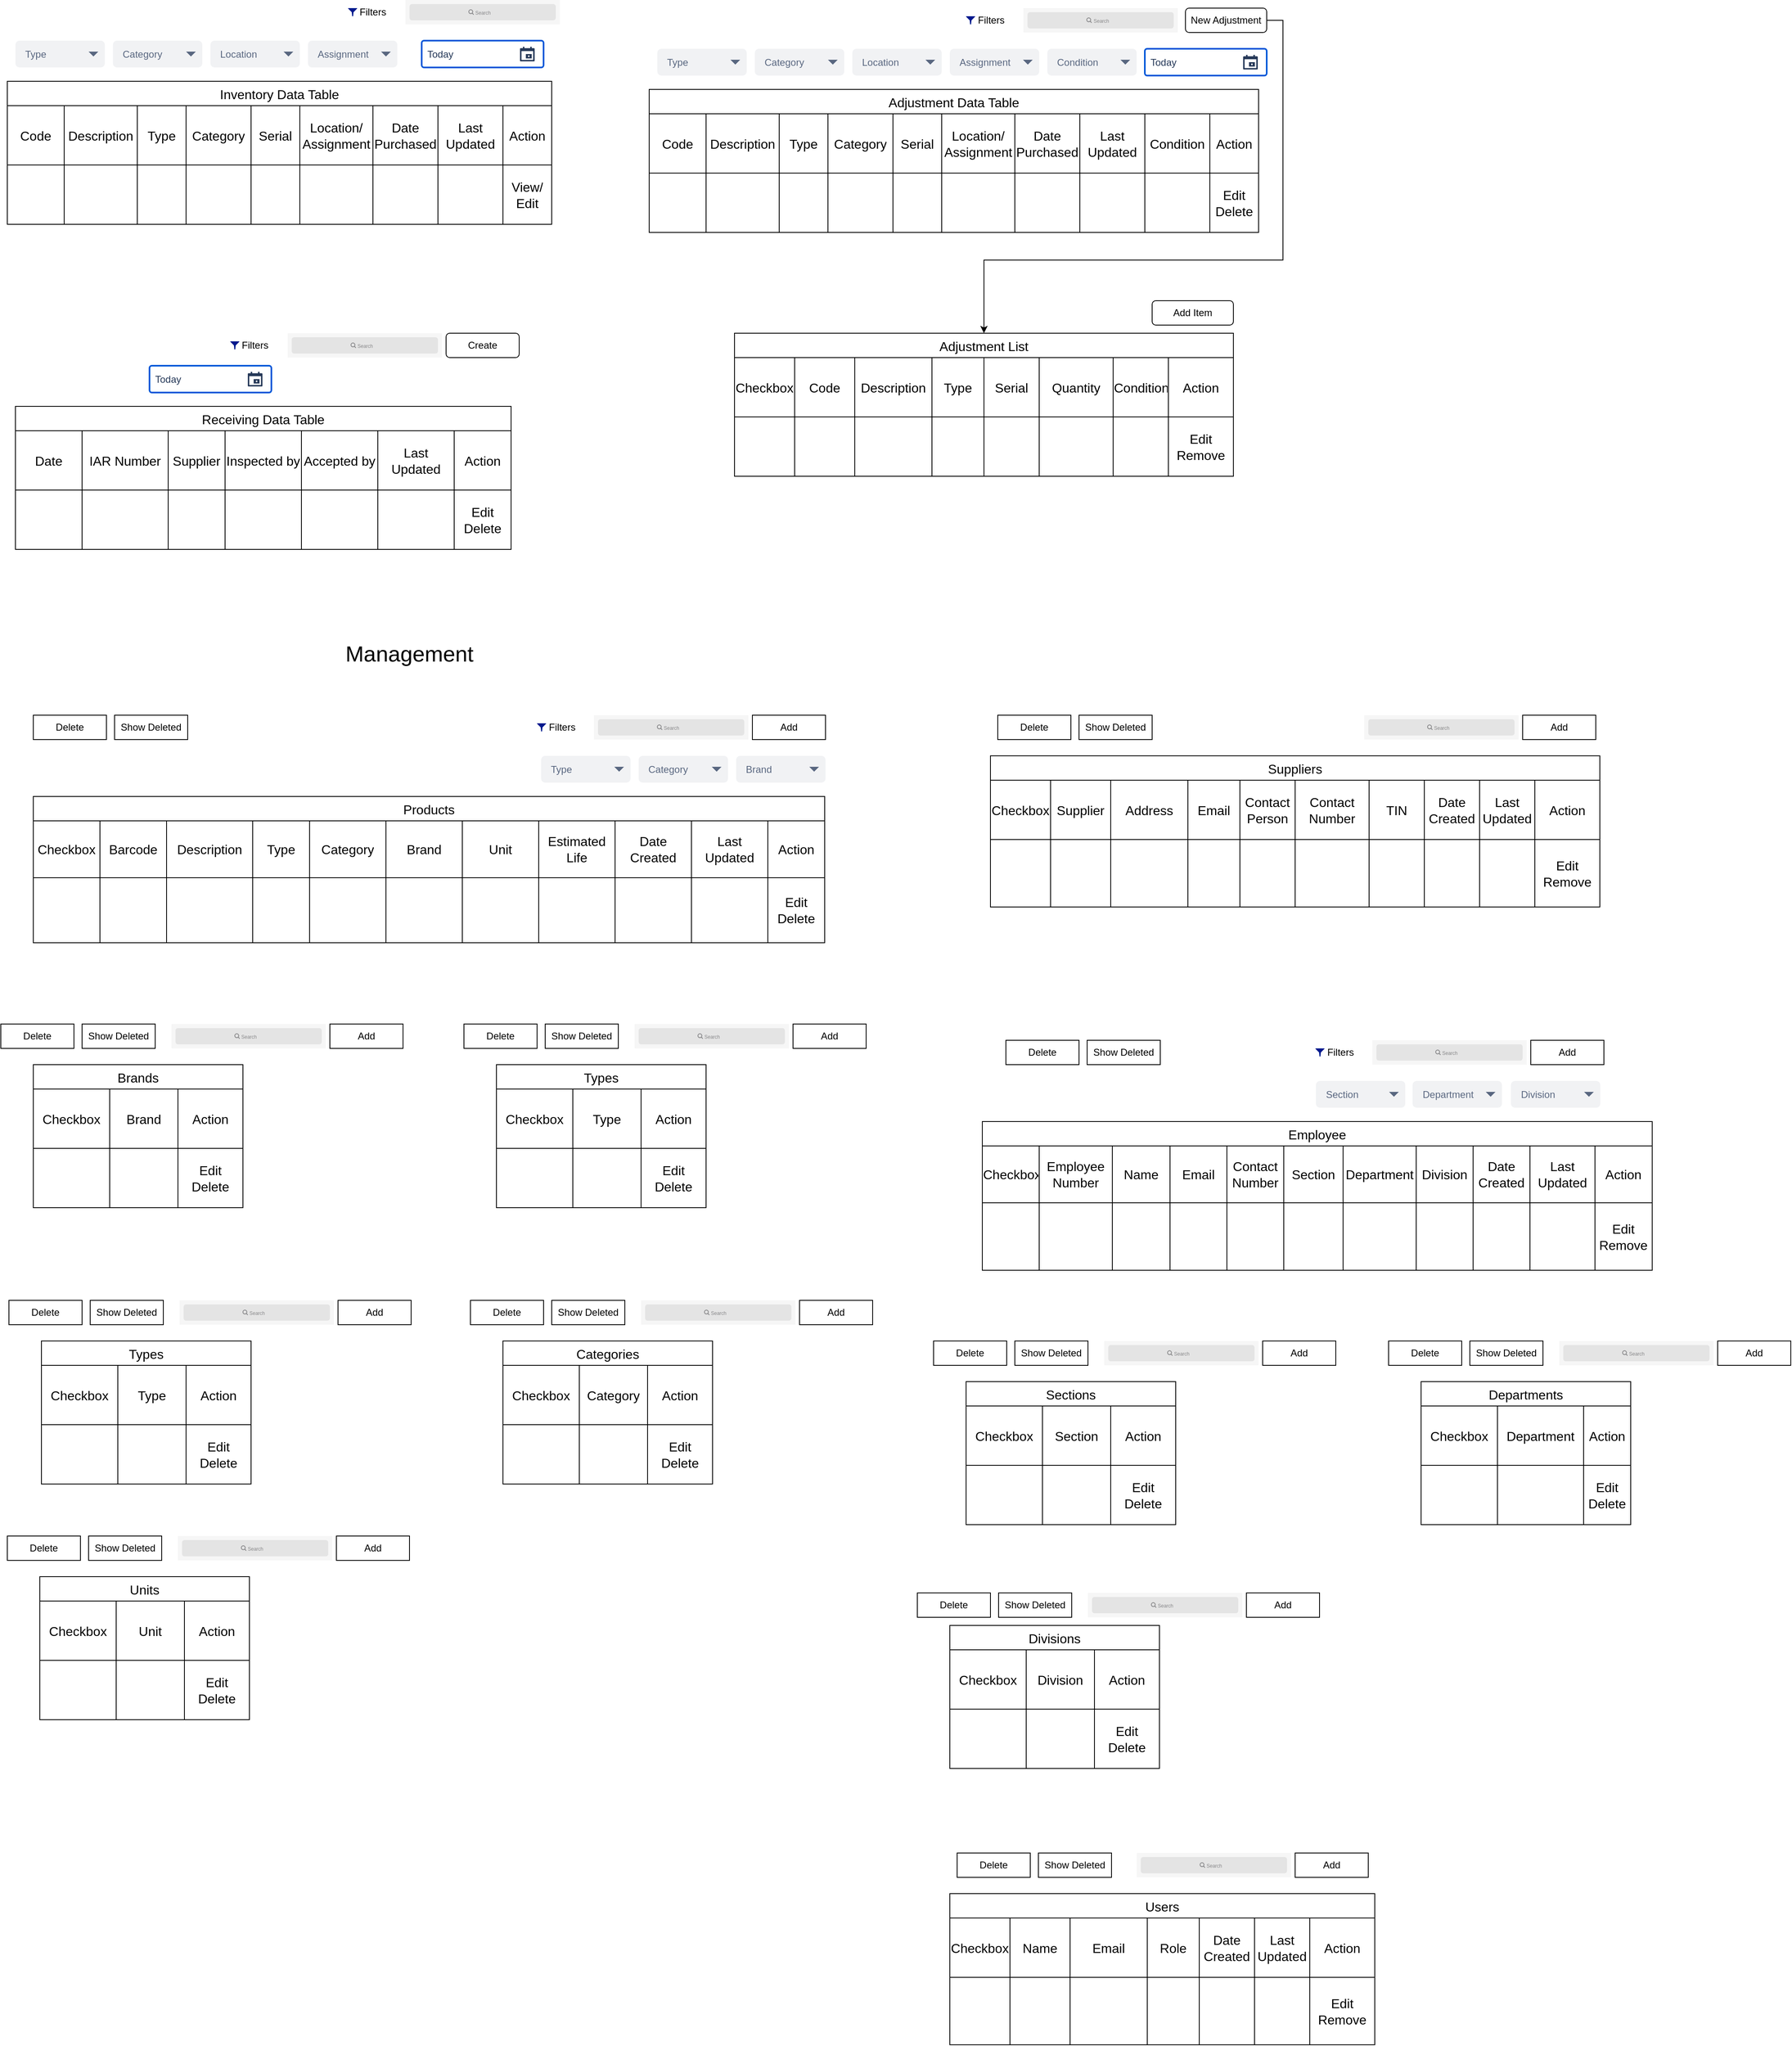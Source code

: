 <mxfile version="25.0.3">
  <diagram name="Page-1" id="4wlm-RkGhrcD2O0wvJbE">
    <mxGraphModel dx="1610" dy="1234" grid="1" gridSize="10" guides="1" tooltips="1" connect="1" arrows="1" fold="1" page="1" pageScale="1" pageWidth="1169" pageHeight="827" math="0" shadow="0">
      <root>
        <mxCell id="0" />
        <mxCell id="1" parent="0" />
        <mxCell id="IB-V-Ww0UN4GLWUFu5-M-2" value="Inventory Data Table" style="shape=table;startSize=30;container=1;collapsible=0;childLayout=tableLayout;strokeColor=default;fontSize=16;" parent="1" vertex="1">
          <mxGeometry x="60" y="200" width="670" height="176" as="geometry" />
        </mxCell>
        <mxCell id="IB-V-Ww0UN4GLWUFu5-M-3" value="" style="shape=tableRow;horizontal=0;startSize=0;swimlaneHead=0;swimlaneBody=0;strokeColor=inherit;top=0;left=0;bottom=0;right=0;collapsible=0;dropTarget=0;fillColor=none;points=[[0,0.5],[1,0.5]];portConstraint=eastwest;fontSize=16;" parent="IB-V-Ww0UN4GLWUFu5-M-2" vertex="1">
          <mxGeometry y="30" width="670" height="73" as="geometry" />
        </mxCell>
        <mxCell id="IB-V-Ww0UN4GLWUFu5-M-4" value="Code" style="shape=partialRectangle;html=1;whiteSpace=wrap;connectable=0;strokeColor=inherit;overflow=hidden;fillColor=none;top=0;left=0;bottom=0;right=0;pointerEvents=1;fontSize=16;" parent="IB-V-Ww0UN4GLWUFu5-M-3" vertex="1">
          <mxGeometry width="70" height="73" as="geometry">
            <mxRectangle width="70" height="73" as="alternateBounds" />
          </mxGeometry>
        </mxCell>
        <mxCell id="IB-V-Ww0UN4GLWUFu5-M-5" value="Description" style="shape=partialRectangle;html=1;whiteSpace=wrap;connectable=0;strokeColor=inherit;overflow=hidden;fillColor=none;top=0;left=0;bottom=0;right=0;pointerEvents=1;fontSize=16;" parent="IB-V-Ww0UN4GLWUFu5-M-3" vertex="1">
          <mxGeometry x="70" width="90" height="73" as="geometry">
            <mxRectangle width="90" height="73" as="alternateBounds" />
          </mxGeometry>
        </mxCell>
        <mxCell id="IB-V-Ww0UN4GLWUFu5-M-6" value="Type" style="shape=partialRectangle;html=1;whiteSpace=wrap;connectable=0;strokeColor=inherit;overflow=hidden;fillColor=none;top=0;left=0;bottom=0;right=0;pointerEvents=1;fontSize=16;" parent="IB-V-Ww0UN4GLWUFu5-M-3" vertex="1">
          <mxGeometry x="160" width="60" height="73" as="geometry">
            <mxRectangle width="60" height="73" as="alternateBounds" />
          </mxGeometry>
        </mxCell>
        <mxCell id="IB-V-Ww0UN4GLWUFu5-M-21" value="Category" style="shape=partialRectangle;html=1;whiteSpace=wrap;connectable=0;strokeColor=inherit;overflow=hidden;fillColor=none;top=0;left=0;bottom=0;right=0;pointerEvents=1;fontSize=16;" parent="IB-V-Ww0UN4GLWUFu5-M-3" vertex="1">
          <mxGeometry x="220" width="80" height="73" as="geometry">
            <mxRectangle width="80" height="73" as="alternateBounds" />
          </mxGeometry>
        </mxCell>
        <mxCell id="IB-V-Ww0UN4GLWUFu5-M-18" value="Serial" style="shape=partialRectangle;html=1;whiteSpace=wrap;connectable=0;strokeColor=inherit;overflow=hidden;fillColor=none;top=0;left=0;bottom=0;right=0;pointerEvents=1;fontSize=16;" parent="IB-V-Ww0UN4GLWUFu5-M-3" vertex="1">
          <mxGeometry x="300" width="60" height="73" as="geometry">
            <mxRectangle width="60" height="73" as="alternateBounds" />
          </mxGeometry>
        </mxCell>
        <mxCell id="IB-V-Ww0UN4GLWUFu5-M-15" value="Location/&lt;div&gt;Assignment&lt;/div&gt;" style="shape=partialRectangle;html=1;whiteSpace=wrap;connectable=0;strokeColor=inherit;overflow=hidden;fillColor=none;top=0;left=0;bottom=0;right=0;pointerEvents=1;fontSize=16;" parent="IB-V-Ww0UN4GLWUFu5-M-3" vertex="1">
          <mxGeometry x="360" width="90" height="73" as="geometry">
            <mxRectangle width="90" height="73" as="alternateBounds" />
          </mxGeometry>
        </mxCell>
        <mxCell id="IB-V-Ww0UN4GLWUFu5-M-24" value="Date Purchased" style="shape=partialRectangle;html=1;whiteSpace=wrap;connectable=0;strokeColor=inherit;overflow=hidden;fillColor=none;top=0;left=0;bottom=0;right=0;pointerEvents=1;fontSize=16;" parent="IB-V-Ww0UN4GLWUFu5-M-3" vertex="1">
          <mxGeometry x="450" width="80" height="73" as="geometry">
            <mxRectangle width="80" height="73" as="alternateBounds" />
          </mxGeometry>
        </mxCell>
        <mxCell id="IB-V-Ww0UN4GLWUFu5-M-27" value="Last Updated" style="shape=partialRectangle;html=1;whiteSpace=wrap;connectable=0;strokeColor=inherit;overflow=hidden;fillColor=none;top=0;left=0;bottom=0;right=0;pointerEvents=1;fontSize=16;" parent="IB-V-Ww0UN4GLWUFu5-M-3" vertex="1">
          <mxGeometry x="530" width="80" height="73" as="geometry">
            <mxRectangle width="80" height="73" as="alternateBounds" />
          </mxGeometry>
        </mxCell>
        <mxCell id="IB-V-Ww0UN4GLWUFu5-M-30" value="Action" style="shape=partialRectangle;html=1;whiteSpace=wrap;connectable=0;strokeColor=inherit;overflow=hidden;fillColor=none;top=0;left=0;bottom=0;right=0;pointerEvents=1;fontSize=16;" parent="IB-V-Ww0UN4GLWUFu5-M-3" vertex="1">
          <mxGeometry x="610" width="60" height="73" as="geometry">
            <mxRectangle width="60" height="73" as="alternateBounds" />
          </mxGeometry>
        </mxCell>
        <mxCell id="IB-V-Ww0UN4GLWUFu5-M-33" style="shape=tableRow;horizontal=0;startSize=0;swimlaneHead=0;swimlaneBody=0;strokeColor=inherit;top=0;left=0;bottom=0;right=0;collapsible=0;dropTarget=0;fillColor=none;points=[[0,0.5],[1,0.5]];portConstraint=eastwest;fontSize=16;" parent="IB-V-Ww0UN4GLWUFu5-M-2" vertex="1">
          <mxGeometry y="103" width="670" height="73" as="geometry" />
        </mxCell>
        <mxCell id="IB-V-Ww0UN4GLWUFu5-M-34" style="shape=partialRectangle;html=1;whiteSpace=wrap;connectable=0;strokeColor=inherit;overflow=hidden;fillColor=none;top=0;left=0;bottom=0;right=0;pointerEvents=1;fontSize=16;" parent="IB-V-Ww0UN4GLWUFu5-M-33" vertex="1">
          <mxGeometry width="70" height="73" as="geometry">
            <mxRectangle width="70" height="73" as="alternateBounds" />
          </mxGeometry>
        </mxCell>
        <mxCell id="IB-V-Ww0UN4GLWUFu5-M-35" style="shape=partialRectangle;html=1;whiteSpace=wrap;connectable=0;strokeColor=inherit;overflow=hidden;fillColor=none;top=0;left=0;bottom=0;right=0;pointerEvents=1;fontSize=16;" parent="IB-V-Ww0UN4GLWUFu5-M-33" vertex="1">
          <mxGeometry x="70" width="90" height="73" as="geometry">
            <mxRectangle width="90" height="73" as="alternateBounds" />
          </mxGeometry>
        </mxCell>
        <mxCell id="IB-V-Ww0UN4GLWUFu5-M-36" style="shape=partialRectangle;html=1;whiteSpace=wrap;connectable=0;strokeColor=inherit;overflow=hidden;fillColor=none;top=0;left=0;bottom=0;right=0;pointerEvents=1;fontSize=16;" parent="IB-V-Ww0UN4GLWUFu5-M-33" vertex="1">
          <mxGeometry x="160" width="60" height="73" as="geometry">
            <mxRectangle width="60" height="73" as="alternateBounds" />
          </mxGeometry>
        </mxCell>
        <mxCell id="IB-V-Ww0UN4GLWUFu5-M-37" style="shape=partialRectangle;html=1;whiteSpace=wrap;connectable=0;strokeColor=inherit;overflow=hidden;fillColor=none;top=0;left=0;bottom=0;right=0;pointerEvents=1;fontSize=16;" parent="IB-V-Ww0UN4GLWUFu5-M-33" vertex="1">
          <mxGeometry x="220" width="80" height="73" as="geometry">
            <mxRectangle width="80" height="73" as="alternateBounds" />
          </mxGeometry>
        </mxCell>
        <mxCell id="IB-V-Ww0UN4GLWUFu5-M-38" style="shape=partialRectangle;html=1;whiteSpace=wrap;connectable=0;strokeColor=inherit;overflow=hidden;fillColor=none;top=0;left=0;bottom=0;right=0;pointerEvents=1;fontSize=16;" parent="IB-V-Ww0UN4GLWUFu5-M-33" vertex="1">
          <mxGeometry x="300" width="60" height="73" as="geometry">
            <mxRectangle width="60" height="73" as="alternateBounds" />
          </mxGeometry>
        </mxCell>
        <mxCell id="IB-V-Ww0UN4GLWUFu5-M-39" style="shape=partialRectangle;html=1;whiteSpace=wrap;connectable=0;strokeColor=inherit;overflow=hidden;fillColor=none;top=0;left=0;bottom=0;right=0;pointerEvents=1;fontSize=16;" parent="IB-V-Ww0UN4GLWUFu5-M-33" vertex="1">
          <mxGeometry x="360" width="90" height="73" as="geometry">
            <mxRectangle width="90" height="73" as="alternateBounds" />
          </mxGeometry>
        </mxCell>
        <mxCell id="IB-V-Ww0UN4GLWUFu5-M-40" style="shape=partialRectangle;html=1;whiteSpace=wrap;connectable=0;strokeColor=inherit;overflow=hidden;fillColor=none;top=0;left=0;bottom=0;right=0;pointerEvents=1;fontSize=16;" parent="IB-V-Ww0UN4GLWUFu5-M-33" vertex="1">
          <mxGeometry x="450" width="80" height="73" as="geometry">
            <mxRectangle width="80" height="73" as="alternateBounds" />
          </mxGeometry>
        </mxCell>
        <mxCell id="IB-V-Ww0UN4GLWUFu5-M-41" style="shape=partialRectangle;html=1;whiteSpace=wrap;connectable=0;strokeColor=inherit;overflow=hidden;fillColor=none;top=0;left=0;bottom=0;right=0;pointerEvents=1;fontSize=16;" parent="IB-V-Ww0UN4GLWUFu5-M-33" vertex="1">
          <mxGeometry x="530" width="80" height="73" as="geometry">
            <mxRectangle width="80" height="73" as="alternateBounds" />
          </mxGeometry>
        </mxCell>
        <mxCell id="IB-V-Ww0UN4GLWUFu5-M-42" value="View/&lt;div&gt;Edit&lt;/div&gt;" style="shape=partialRectangle;html=1;whiteSpace=wrap;connectable=0;strokeColor=inherit;overflow=hidden;fillColor=none;top=0;left=0;bottom=0;right=0;pointerEvents=1;fontSize=16;" parent="IB-V-Ww0UN4GLWUFu5-M-33" vertex="1">
          <mxGeometry x="610" width="60" height="73" as="geometry">
            <mxRectangle width="60" height="73" as="alternateBounds" />
          </mxGeometry>
        </mxCell>
        <mxCell id="IB-V-Ww0UN4GLWUFu5-M-47" value="" style="shape=rect;fillColor=#F6F6F6;strokeColor=none;" parent="1" vertex="1">
          <mxGeometry x="550" y="100" width="190" height="30" as="geometry" />
        </mxCell>
        <mxCell id="IB-V-Ww0UN4GLWUFu5-M-48" value="" style="html=1;strokeWidth=1;shadow=0;dashed=0;shape=mxgraph.ios7ui.marginRect;rx=3;ry=3;rectMargin=5;fillColor=#E4E4E4;strokeColor=none;" parent="IB-V-Ww0UN4GLWUFu5-M-47" vertex="1">
          <mxGeometry width="190" height="30" as="geometry" />
        </mxCell>
        <mxCell id="IB-V-Ww0UN4GLWUFu5-M-49" value="Search" style="shape=mxgraph.ios7.icons.looking_glass;strokeColor=#878789;fillColor=none;fontColor=#878789;labelPosition=right;verticalLabelPosition=middle;align=left;verticalAlign=middle;fontSize=6;fontStyle=0;spacingTop=2;sketch=0;html=1;" parent="IB-V-Ww0UN4GLWUFu5-M-47" vertex="1">
          <mxGeometry x="0.5" y="0.5" width="6" height="6" relative="1" as="geometry">
            <mxPoint x="-17" y="-3" as="offset" />
          </mxGeometry>
        </mxCell>
        <mxCell id="IB-V-Ww0UN4GLWUFu5-M-51" value="Type" style="rounded=1;fillColor=#F1F2F4;strokeColor=none;html=1;whiteSpace=wrap;fontColor=#596780;align=left;fontSize=12;spacingLeft=10;sketch=0;" parent="1" vertex="1">
          <mxGeometry x="70" y="150" width="110" height="33" as="geometry" />
        </mxCell>
        <mxCell id="IB-V-Ww0UN4GLWUFu5-M-52" value="" style="shape=triangle;direction=south;fillColor=#596780;strokeColor=none;html=1;sketch=0;" parent="IB-V-Ww0UN4GLWUFu5-M-51" vertex="1">
          <mxGeometry x="1" y="0.5" width="12" height="6" relative="1" as="geometry">
            <mxPoint x="-20" y="-3" as="offset" />
          </mxGeometry>
        </mxCell>
        <mxCell id="IB-V-Ww0UN4GLWUFu5-M-53" value="Category" style="rounded=1;fillColor=#F1F2F4;strokeColor=none;html=1;whiteSpace=wrap;fontColor=#596780;align=left;fontSize=12;spacingLeft=10;sketch=0;" parent="1" vertex="1">
          <mxGeometry x="190" y="150" width="110" height="33" as="geometry" />
        </mxCell>
        <mxCell id="IB-V-Ww0UN4GLWUFu5-M-54" value="" style="shape=triangle;direction=south;fillColor=#596780;strokeColor=none;html=1;sketch=0;" parent="IB-V-Ww0UN4GLWUFu5-M-53" vertex="1">
          <mxGeometry x="1" y="0.5" width="12" height="6" relative="1" as="geometry">
            <mxPoint x="-20" y="-3" as="offset" />
          </mxGeometry>
        </mxCell>
        <mxCell id="IB-V-Ww0UN4GLWUFu5-M-55" value="Location" style="rounded=1;fillColor=#F1F2F4;strokeColor=none;html=1;whiteSpace=wrap;fontColor=#596780;align=left;fontSize=12;spacingLeft=10;sketch=0;" parent="1" vertex="1">
          <mxGeometry x="310" y="150" width="110" height="33" as="geometry" />
        </mxCell>
        <mxCell id="IB-V-Ww0UN4GLWUFu5-M-56" value="" style="shape=triangle;direction=south;fillColor=#596780;strokeColor=none;html=1;sketch=0;" parent="IB-V-Ww0UN4GLWUFu5-M-55" vertex="1">
          <mxGeometry x="1" y="0.5" width="12" height="6" relative="1" as="geometry">
            <mxPoint x="-20" y="-3" as="offset" />
          </mxGeometry>
        </mxCell>
        <mxCell id="IB-V-Ww0UN4GLWUFu5-M-57" value="Assignment" style="rounded=1;fillColor=#F1F2F4;strokeColor=none;html=1;whiteSpace=wrap;fontColor=#596780;align=left;fontSize=12;spacingLeft=10;sketch=0;" parent="1" vertex="1">
          <mxGeometry x="430" y="150" width="110" height="33" as="geometry" />
        </mxCell>
        <mxCell id="IB-V-Ww0UN4GLWUFu5-M-58" value="" style="shape=triangle;direction=south;fillColor=#596780;strokeColor=none;html=1;sketch=0;" parent="IB-V-Ww0UN4GLWUFu5-M-57" vertex="1">
          <mxGeometry x="1" y="0.5" width="12" height="6" relative="1" as="geometry">
            <mxPoint x="-20" y="-3" as="offset" />
          </mxGeometry>
        </mxCell>
        <mxCell id="IB-V-Ww0UN4GLWUFu5-M-60" value="Today" style="rounded=1;arcSize=9;fillColor=#ffffff;align=left;spacingLeft=5;strokeColor=#0057D8;html=1;strokeWidth=2;fontColor=#253858;fontSize=12" parent="1" vertex="1">
          <mxGeometry x="570" y="150" width="150" height="33" as="geometry" />
        </mxCell>
        <mxCell id="IB-V-Ww0UN4GLWUFu5-M-61" value="" style="shape=mxgraph.gmdl.calendar;fillColor=#253858;strokeColor=none" parent="IB-V-Ww0UN4GLWUFu5-M-60" vertex="1">
          <mxGeometry x="1" y="0.5" width="18" height="18" relative="1" as="geometry">
            <mxPoint x="-29" y="-9" as="offset" />
          </mxGeometry>
        </mxCell>
        <mxCell id="IB-V-Ww0UN4GLWUFu5-M-116" value="Filters" style="text;html=1;align=center;verticalAlign=middle;whiteSpace=wrap;rounded=0;" parent="1" vertex="1">
          <mxGeometry x="480" y="100" width="60" height="30" as="geometry" />
        </mxCell>
        <mxCell id="IB-V-Ww0UN4GLWUFu5-M-117" value="" style="sketch=0;aspect=fixed;pointerEvents=1;shadow=0;dashed=0;html=1;strokeColor=none;labelPosition=center;verticalLabelPosition=bottom;verticalAlign=top;align=center;fillColor=#00188D;shape=mxgraph.mscae.enterprise.filter" parent="1" vertex="1">
          <mxGeometry x="479.45" y="110" width="11.11" height="10" as="geometry" />
        </mxCell>
        <mxCell id="IB-V-Ww0UN4GLWUFu5-M-118" value="Receiving Data Table" style="shape=table;startSize=30;container=1;collapsible=0;childLayout=tableLayout;strokeColor=default;fontSize=16;" parent="1" vertex="1">
          <mxGeometry x="70" y="600" width="610" height="176" as="geometry" />
        </mxCell>
        <mxCell id="IB-V-Ww0UN4GLWUFu5-M-119" value="" style="shape=tableRow;horizontal=0;startSize=0;swimlaneHead=0;swimlaneBody=0;strokeColor=inherit;top=0;left=0;bottom=0;right=0;collapsible=0;dropTarget=0;fillColor=none;points=[[0,0.5],[1,0.5]];portConstraint=eastwest;fontSize=16;" parent="IB-V-Ww0UN4GLWUFu5-M-118" vertex="1">
          <mxGeometry y="30" width="610" height="73" as="geometry" />
        </mxCell>
        <mxCell id="IB-V-Ww0UN4GLWUFu5-M-120" value="Date" style="shape=partialRectangle;html=1;whiteSpace=wrap;connectable=0;strokeColor=inherit;overflow=hidden;fillColor=none;top=0;left=0;bottom=0;right=0;pointerEvents=1;fontSize=16;" parent="IB-V-Ww0UN4GLWUFu5-M-119" vertex="1">
          <mxGeometry width="82" height="73" as="geometry">
            <mxRectangle width="82" height="73" as="alternateBounds" />
          </mxGeometry>
        </mxCell>
        <mxCell id="IB-V-Ww0UN4GLWUFu5-M-121" value="IAR Number" style="shape=partialRectangle;html=1;whiteSpace=wrap;connectable=0;strokeColor=inherit;overflow=hidden;fillColor=none;top=0;left=0;bottom=0;right=0;pointerEvents=1;fontSize=16;" parent="IB-V-Ww0UN4GLWUFu5-M-119" vertex="1">
          <mxGeometry x="82" width="106" height="73" as="geometry">
            <mxRectangle width="106" height="73" as="alternateBounds" />
          </mxGeometry>
        </mxCell>
        <mxCell id="IB-V-Ww0UN4GLWUFu5-M-122" value="Supplier" style="shape=partialRectangle;html=1;whiteSpace=wrap;connectable=0;strokeColor=inherit;overflow=hidden;fillColor=none;top=0;left=0;bottom=0;right=0;pointerEvents=1;fontSize=16;" parent="IB-V-Ww0UN4GLWUFu5-M-119" vertex="1">
          <mxGeometry x="188" width="70" height="73" as="geometry">
            <mxRectangle width="70" height="73" as="alternateBounds" />
          </mxGeometry>
        </mxCell>
        <mxCell id="IB-V-Ww0UN4GLWUFu5-M-123" value="Inspected by" style="shape=partialRectangle;html=1;whiteSpace=wrap;connectable=0;strokeColor=inherit;overflow=hidden;fillColor=none;top=0;left=0;bottom=0;right=0;pointerEvents=1;fontSize=16;" parent="IB-V-Ww0UN4GLWUFu5-M-119" vertex="1">
          <mxGeometry x="258" width="94" height="73" as="geometry">
            <mxRectangle width="94" height="73" as="alternateBounds" />
          </mxGeometry>
        </mxCell>
        <mxCell id="IB-V-Ww0UN4GLWUFu5-M-124" value="Accepted by" style="shape=partialRectangle;html=1;whiteSpace=wrap;connectable=0;strokeColor=inherit;overflow=hidden;fillColor=none;top=0;left=0;bottom=0;right=0;pointerEvents=1;fontSize=16;" parent="IB-V-Ww0UN4GLWUFu5-M-119" vertex="1">
          <mxGeometry x="352" width="94" height="73" as="geometry">
            <mxRectangle width="94" height="73" as="alternateBounds" />
          </mxGeometry>
        </mxCell>
        <mxCell id="IB-V-Ww0UN4GLWUFu5-M-127" value="Last Updated" style="shape=partialRectangle;html=1;whiteSpace=wrap;connectable=0;strokeColor=inherit;overflow=hidden;fillColor=none;top=0;left=0;bottom=0;right=0;pointerEvents=1;fontSize=16;" parent="IB-V-Ww0UN4GLWUFu5-M-119" vertex="1">
          <mxGeometry x="446" width="94" height="73" as="geometry">
            <mxRectangle width="94" height="73" as="alternateBounds" />
          </mxGeometry>
        </mxCell>
        <mxCell id="IB-V-Ww0UN4GLWUFu5-M-128" value="Action" style="shape=partialRectangle;html=1;whiteSpace=wrap;connectable=0;strokeColor=inherit;overflow=hidden;fillColor=none;top=0;left=0;bottom=0;right=0;pointerEvents=1;fontSize=16;" parent="IB-V-Ww0UN4GLWUFu5-M-119" vertex="1">
          <mxGeometry x="540" width="70" height="73" as="geometry">
            <mxRectangle width="70" height="73" as="alternateBounds" />
          </mxGeometry>
        </mxCell>
        <mxCell id="IB-V-Ww0UN4GLWUFu5-M-129" style="shape=tableRow;horizontal=0;startSize=0;swimlaneHead=0;swimlaneBody=0;strokeColor=inherit;top=0;left=0;bottom=0;right=0;collapsible=0;dropTarget=0;fillColor=none;points=[[0,0.5],[1,0.5]];portConstraint=eastwest;fontSize=16;" parent="IB-V-Ww0UN4GLWUFu5-M-118" vertex="1">
          <mxGeometry y="103" width="610" height="73" as="geometry" />
        </mxCell>
        <mxCell id="IB-V-Ww0UN4GLWUFu5-M-130" style="shape=partialRectangle;html=1;whiteSpace=wrap;connectable=0;strokeColor=inherit;overflow=hidden;fillColor=none;top=0;left=0;bottom=0;right=0;pointerEvents=1;fontSize=16;" parent="IB-V-Ww0UN4GLWUFu5-M-129" vertex="1">
          <mxGeometry width="82" height="73" as="geometry">
            <mxRectangle width="82" height="73" as="alternateBounds" />
          </mxGeometry>
        </mxCell>
        <mxCell id="IB-V-Ww0UN4GLWUFu5-M-131" style="shape=partialRectangle;html=1;whiteSpace=wrap;connectable=0;strokeColor=inherit;overflow=hidden;fillColor=none;top=0;left=0;bottom=0;right=0;pointerEvents=1;fontSize=16;" parent="IB-V-Ww0UN4GLWUFu5-M-129" vertex="1">
          <mxGeometry x="82" width="106" height="73" as="geometry">
            <mxRectangle width="106" height="73" as="alternateBounds" />
          </mxGeometry>
        </mxCell>
        <mxCell id="IB-V-Ww0UN4GLWUFu5-M-132" style="shape=partialRectangle;html=1;whiteSpace=wrap;connectable=0;strokeColor=inherit;overflow=hidden;fillColor=none;top=0;left=0;bottom=0;right=0;pointerEvents=1;fontSize=16;" parent="IB-V-Ww0UN4GLWUFu5-M-129" vertex="1">
          <mxGeometry x="188" width="70" height="73" as="geometry">
            <mxRectangle width="70" height="73" as="alternateBounds" />
          </mxGeometry>
        </mxCell>
        <mxCell id="IB-V-Ww0UN4GLWUFu5-M-133" style="shape=partialRectangle;html=1;whiteSpace=wrap;connectable=0;strokeColor=inherit;overflow=hidden;fillColor=none;top=0;left=0;bottom=0;right=0;pointerEvents=1;fontSize=16;" parent="IB-V-Ww0UN4GLWUFu5-M-129" vertex="1">
          <mxGeometry x="258" width="94" height="73" as="geometry">
            <mxRectangle width="94" height="73" as="alternateBounds" />
          </mxGeometry>
        </mxCell>
        <mxCell id="IB-V-Ww0UN4GLWUFu5-M-134" style="shape=partialRectangle;html=1;whiteSpace=wrap;connectable=0;strokeColor=inherit;overflow=hidden;fillColor=none;top=0;left=0;bottom=0;right=0;pointerEvents=1;fontSize=16;" parent="IB-V-Ww0UN4GLWUFu5-M-129" vertex="1">
          <mxGeometry x="352" width="94" height="73" as="geometry">
            <mxRectangle width="94" height="73" as="alternateBounds" />
          </mxGeometry>
        </mxCell>
        <mxCell id="IB-V-Ww0UN4GLWUFu5-M-137" style="shape=partialRectangle;html=1;whiteSpace=wrap;connectable=0;strokeColor=inherit;overflow=hidden;fillColor=none;top=0;left=0;bottom=0;right=0;pointerEvents=1;fontSize=16;" parent="IB-V-Ww0UN4GLWUFu5-M-129" vertex="1">
          <mxGeometry x="446" width="94" height="73" as="geometry">
            <mxRectangle width="94" height="73" as="alternateBounds" />
          </mxGeometry>
        </mxCell>
        <mxCell id="IB-V-Ww0UN4GLWUFu5-M-138" value="Edit&lt;br&gt;Delete" style="shape=partialRectangle;html=1;whiteSpace=wrap;connectable=0;strokeColor=inherit;overflow=hidden;fillColor=none;top=0;left=0;bottom=0;right=0;pointerEvents=1;fontSize=16;" parent="IB-V-Ww0UN4GLWUFu5-M-129" vertex="1">
          <mxGeometry x="540" width="70" height="73" as="geometry">
            <mxRectangle width="70" height="73" as="alternateBounds" />
          </mxGeometry>
        </mxCell>
        <mxCell id="IB-V-Ww0UN4GLWUFu5-M-139" value="" style="shape=rect;fillColor=#F6F6F6;strokeColor=none;" parent="1" vertex="1">
          <mxGeometry x="405" y="510" width="190" height="30" as="geometry" />
        </mxCell>
        <mxCell id="IB-V-Ww0UN4GLWUFu5-M-140" value="" style="html=1;strokeWidth=1;shadow=0;dashed=0;shape=mxgraph.ios7ui.marginRect;rx=3;ry=3;rectMargin=5;fillColor=#E4E4E4;strokeColor=none;" parent="IB-V-Ww0UN4GLWUFu5-M-139" vertex="1">
          <mxGeometry width="190" height="30" as="geometry" />
        </mxCell>
        <mxCell id="IB-V-Ww0UN4GLWUFu5-M-141" value="Search" style="shape=mxgraph.ios7.icons.looking_glass;strokeColor=#878789;fillColor=none;fontColor=#878789;labelPosition=right;verticalLabelPosition=middle;align=left;verticalAlign=middle;fontSize=6;fontStyle=0;spacingTop=2;sketch=0;html=1;" parent="IB-V-Ww0UN4GLWUFu5-M-139" vertex="1">
          <mxGeometry x="0.5" y="0.5" width="6" height="6" relative="1" as="geometry">
            <mxPoint x="-17" y="-3" as="offset" />
          </mxGeometry>
        </mxCell>
        <mxCell id="IB-V-Ww0UN4GLWUFu5-M-150" value="Today" style="rounded=1;arcSize=9;fillColor=#ffffff;align=left;spacingLeft=5;strokeColor=#0057D8;html=1;strokeWidth=2;fontColor=#253858;fontSize=12" parent="1" vertex="1">
          <mxGeometry x="235" y="550" width="150" height="33" as="geometry" />
        </mxCell>
        <mxCell id="IB-V-Ww0UN4GLWUFu5-M-151" value="" style="shape=mxgraph.gmdl.calendar;fillColor=#253858;strokeColor=none" parent="IB-V-Ww0UN4GLWUFu5-M-150" vertex="1">
          <mxGeometry x="1" y="0.5" width="18" height="18" relative="1" as="geometry">
            <mxPoint x="-29" y="-9" as="offset" />
          </mxGeometry>
        </mxCell>
        <mxCell id="IB-V-Ww0UN4GLWUFu5-M-152" value="Filters" style="text;html=1;align=center;verticalAlign=middle;whiteSpace=wrap;rounded=0;" parent="1" vertex="1">
          <mxGeometry x="335" y="510" width="60" height="30" as="geometry" />
        </mxCell>
        <mxCell id="IB-V-Ww0UN4GLWUFu5-M-153" value="" style="sketch=0;aspect=fixed;pointerEvents=1;shadow=0;dashed=0;html=1;strokeColor=none;labelPosition=center;verticalLabelPosition=bottom;verticalAlign=top;align=center;fillColor=#00188D;shape=mxgraph.mscae.enterprise.filter" parent="1" vertex="1">
          <mxGeometry x="334.45" y="520" width="11.11" height="10" as="geometry" />
        </mxCell>
        <mxCell id="IB-V-Ww0UN4GLWUFu5-M-156" value="Create" style="rounded=1;whiteSpace=wrap;html=1;" parent="1" vertex="1">
          <mxGeometry x="600" y="510" width="90" height="30" as="geometry" />
        </mxCell>
        <mxCell id="IB-V-Ww0UN4GLWUFu5-M-157" value="Adjustment Data Table" style="shape=table;startSize=30;container=1;collapsible=0;childLayout=tableLayout;strokeColor=default;fontSize=16;" parent="1" vertex="1">
          <mxGeometry x="850" y="210" width="750" height="176" as="geometry" />
        </mxCell>
        <mxCell id="IB-V-Ww0UN4GLWUFu5-M-158" value="" style="shape=tableRow;horizontal=0;startSize=0;swimlaneHead=0;swimlaneBody=0;strokeColor=inherit;top=0;left=0;bottom=0;right=0;collapsible=0;dropTarget=0;fillColor=none;points=[[0,0.5],[1,0.5]];portConstraint=eastwest;fontSize=16;" parent="IB-V-Ww0UN4GLWUFu5-M-157" vertex="1">
          <mxGeometry y="30" width="750" height="73" as="geometry" />
        </mxCell>
        <mxCell id="IB-V-Ww0UN4GLWUFu5-M-159" value="Code" style="shape=partialRectangle;html=1;whiteSpace=wrap;connectable=0;strokeColor=inherit;overflow=hidden;fillColor=none;top=0;left=0;bottom=0;right=0;pointerEvents=1;fontSize=16;" parent="IB-V-Ww0UN4GLWUFu5-M-158" vertex="1">
          <mxGeometry width="70" height="73" as="geometry">
            <mxRectangle width="70" height="73" as="alternateBounds" />
          </mxGeometry>
        </mxCell>
        <mxCell id="IB-V-Ww0UN4GLWUFu5-M-160" value="Description" style="shape=partialRectangle;html=1;whiteSpace=wrap;connectable=0;strokeColor=inherit;overflow=hidden;fillColor=none;top=0;left=0;bottom=0;right=0;pointerEvents=1;fontSize=16;" parent="IB-V-Ww0UN4GLWUFu5-M-158" vertex="1">
          <mxGeometry x="70" width="90" height="73" as="geometry">
            <mxRectangle width="90" height="73" as="alternateBounds" />
          </mxGeometry>
        </mxCell>
        <mxCell id="IB-V-Ww0UN4GLWUFu5-M-161" value="Type" style="shape=partialRectangle;html=1;whiteSpace=wrap;connectable=0;strokeColor=inherit;overflow=hidden;fillColor=none;top=0;left=0;bottom=0;right=0;pointerEvents=1;fontSize=16;" parent="IB-V-Ww0UN4GLWUFu5-M-158" vertex="1">
          <mxGeometry x="160" width="60" height="73" as="geometry">
            <mxRectangle width="60" height="73" as="alternateBounds" />
          </mxGeometry>
        </mxCell>
        <mxCell id="IB-V-Ww0UN4GLWUFu5-M-162" value="Category" style="shape=partialRectangle;html=1;whiteSpace=wrap;connectable=0;strokeColor=inherit;overflow=hidden;fillColor=none;top=0;left=0;bottom=0;right=0;pointerEvents=1;fontSize=16;" parent="IB-V-Ww0UN4GLWUFu5-M-158" vertex="1">
          <mxGeometry x="220" width="80" height="73" as="geometry">
            <mxRectangle width="80" height="73" as="alternateBounds" />
          </mxGeometry>
        </mxCell>
        <mxCell id="IB-V-Ww0UN4GLWUFu5-M-163" value="Serial" style="shape=partialRectangle;html=1;whiteSpace=wrap;connectable=0;strokeColor=inherit;overflow=hidden;fillColor=none;top=0;left=0;bottom=0;right=0;pointerEvents=1;fontSize=16;" parent="IB-V-Ww0UN4GLWUFu5-M-158" vertex="1">
          <mxGeometry x="300" width="60" height="73" as="geometry">
            <mxRectangle width="60" height="73" as="alternateBounds" />
          </mxGeometry>
        </mxCell>
        <mxCell id="IB-V-Ww0UN4GLWUFu5-M-164" value="Location/&lt;div&gt;Assignment&lt;/div&gt;" style="shape=partialRectangle;html=1;whiteSpace=wrap;connectable=0;strokeColor=inherit;overflow=hidden;fillColor=none;top=0;left=0;bottom=0;right=0;pointerEvents=1;fontSize=16;" parent="IB-V-Ww0UN4GLWUFu5-M-158" vertex="1">
          <mxGeometry x="360" width="90" height="73" as="geometry">
            <mxRectangle width="90" height="73" as="alternateBounds" />
          </mxGeometry>
        </mxCell>
        <mxCell id="IB-V-Ww0UN4GLWUFu5-M-165" value="Date Purchased" style="shape=partialRectangle;html=1;whiteSpace=wrap;connectable=0;strokeColor=inherit;overflow=hidden;fillColor=none;top=0;left=0;bottom=0;right=0;pointerEvents=1;fontSize=16;" parent="IB-V-Ww0UN4GLWUFu5-M-158" vertex="1">
          <mxGeometry x="450" width="80" height="73" as="geometry">
            <mxRectangle width="80" height="73" as="alternateBounds" />
          </mxGeometry>
        </mxCell>
        <mxCell id="IB-V-Ww0UN4GLWUFu5-M-166" value="Last Updated" style="shape=partialRectangle;html=1;whiteSpace=wrap;connectable=0;strokeColor=inherit;overflow=hidden;fillColor=none;top=0;left=0;bottom=0;right=0;pointerEvents=1;fontSize=16;" parent="IB-V-Ww0UN4GLWUFu5-M-158" vertex="1">
          <mxGeometry x="530" width="80" height="73" as="geometry">
            <mxRectangle width="80" height="73" as="alternateBounds" />
          </mxGeometry>
        </mxCell>
        <mxCell id="IB-V-Ww0UN4GLWUFu5-M-193" value="Condition" style="shape=partialRectangle;html=1;whiteSpace=wrap;connectable=0;strokeColor=inherit;overflow=hidden;fillColor=none;top=0;left=0;bottom=0;right=0;pointerEvents=1;fontSize=16;" parent="IB-V-Ww0UN4GLWUFu5-M-158" vertex="1">
          <mxGeometry x="610" width="80" height="73" as="geometry">
            <mxRectangle width="80" height="73" as="alternateBounds" />
          </mxGeometry>
        </mxCell>
        <mxCell id="IB-V-Ww0UN4GLWUFu5-M-167" value="Action" style="shape=partialRectangle;html=1;whiteSpace=wrap;connectable=0;strokeColor=inherit;overflow=hidden;fillColor=none;top=0;left=0;bottom=0;right=0;pointerEvents=1;fontSize=16;" parent="IB-V-Ww0UN4GLWUFu5-M-158" vertex="1">
          <mxGeometry x="690" width="60" height="73" as="geometry">
            <mxRectangle width="60" height="73" as="alternateBounds" />
          </mxGeometry>
        </mxCell>
        <mxCell id="IB-V-Ww0UN4GLWUFu5-M-168" style="shape=tableRow;horizontal=0;startSize=0;swimlaneHead=0;swimlaneBody=0;strokeColor=inherit;top=0;left=0;bottom=0;right=0;collapsible=0;dropTarget=0;fillColor=none;points=[[0,0.5],[1,0.5]];portConstraint=eastwest;fontSize=16;" parent="IB-V-Ww0UN4GLWUFu5-M-157" vertex="1">
          <mxGeometry y="103" width="750" height="73" as="geometry" />
        </mxCell>
        <mxCell id="IB-V-Ww0UN4GLWUFu5-M-169" style="shape=partialRectangle;html=1;whiteSpace=wrap;connectable=0;strokeColor=inherit;overflow=hidden;fillColor=none;top=0;left=0;bottom=0;right=0;pointerEvents=1;fontSize=16;" parent="IB-V-Ww0UN4GLWUFu5-M-168" vertex="1">
          <mxGeometry width="70" height="73" as="geometry">
            <mxRectangle width="70" height="73" as="alternateBounds" />
          </mxGeometry>
        </mxCell>
        <mxCell id="IB-V-Ww0UN4GLWUFu5-M-170" style="shape=partialRectangle;html=1;whiteSpace=wrap;connectable=0;strokeColor=inherit;overflow=hidden;fillColor=none;top=0;left=0;bottom=0;right=0;pointerEvents=1;fontSize=16;" parent="IB-V-Ww0UN4GLWUFu5-M-168" vertex="1">
          <mxGeometry x="70" width="90" height="73" as="geometry">
            <mxRectangle width="90" height="73" as="alternateBounds" />
          </mxGeometry>
        </mxCell>
        <mxCell id="IB-V-Ww0UN4GLWUFu5-M-171" style="shape=partialRectangle;html=1;whiteSpace=wrap;connectable=0;strokeColor=inherit;overflow=hidden;fillColor=none;top=0;left=0;bottom=0;right=0;pointerEvents=1;fontSize=16;" parent="IB-V-Ww0UN4GLWUFu5-M-168" vertex="1">
          <mxGeometry x="160" width="60" height="73" as="geometry">
            <mxRectangle width="60" height="73" as="alternateBounds" />
          </mxGeometry>
        </mxCell>
        <mxCell id="IB-V-Ww0UN4GLWUFu5-M-172" style="shape=partialRectangle;html=1;whiteSpace=wrap;connectable=0;strokeColor=inherit;overflow=hidden;fillColor=none;top=0;left=0;bottom=0;right=0;pointerEvents=1;fontSize=16;" parent="IB-V-Ww0UN4GLWUFu5-M-168" vertex="1">
          <mxGeometry x="220" width="80" height="73" as="geometry">
            <mxRectangle width="80" height="73" as="alternateBounds" />
          </mxGeometry>
        </mxCell>
        <mxCell id="IB-V-Ww0UN4GLWUFu5-M-173" style="shape=partialRectangle;html=1;whiteSpace=wrap;connectable=0;strokeColor=inherit;overflow=hidden;fillColor=none;top=0;left=0;bottom=0;right=0;pointerEvents=1;fontSize=16;" parent="IB-V-Ww0UN4GLWUFu5-M-168" vertex="1">
          <mxGeometry x="300" width="60" height="73" as="geometry">
            <mxRectangle width="60" height="73" as="alternateBounds" />
          </mxGeometry>
        </mxCell>
        <mxCell id="IB-V-Ww0UN4GLWUFu5-M-174" style="shape=partialRectangle;html=1;whiteSpace=wrap;connectable=0;strokeColor=inherit;overflow=hidden;fillColor=none;top=0;left=0;bottom=0;right=0;pointerEvents=1;fontSize=16;" parent="IB-V-Ww0UN4GLWUFu5-M-168" vertex="1">
          <mxGeometry x="360" width="90" height="73" as="geometry">
            <mxRectangle width="90" height="73" as="alternateBounds" />
          </mxGeometry>
        </mxCell>
        <mxCell id="IB-V-Ww0UN4GLWUFu5-M-175" style="shape=partialRectangle;html=1;whiteSpace=wrap;connectable=0;strokeColor=inherit;overflow=hidden;fillColor=none;top=0;left=0;bottom=0;right=0;pointerEvents=1;fontSize=16;" parent="IB-V-Ww0UN4GLWUFu5-M-168" vertex="1">
          <mxGeometry x="450" width="80" height="73" as="geometry">
            <mxRectangle width="80" height="73" as="alternateBounds" />
          </mxGeometry>
        </mxCell>
        <mxCell id="IB-V-Ww0UN4GLWUFu5-M-176" style="shape=partialRectangle;html=1;whiteSpace=wrap;connectable=0;strokeColor=inherit;overflow=hidden;fillColor=none;top=0;left=0;bottom=0;right=0;pointerEvents=1;fontSize=16;" parent="IB-V-Ww0UN4GLWUFu5-M-168" vertex="1">
          <mxGeometry x="530" width="80" height="73" as="geometry">
            <mxRectangle width="80" height="73" as="alternateBounds" />
          </mxGeometry>
        </mxCell>
        <mxCell id="IB-V-Ww0UN4GLWUFu5-M-194" style="shape=partialRectangle;html=1;whiteSpace=wrap;connectable=0;strokeColor=inherit;overflow=hidden;fillColor=none;top=0;left=0;bottom=0;right=0;pointerEvents=1;fontSize=16;" parent="IB-V-Ww0UN4GLWUFu5-M-168" vertex="1">
          <mxGeometry x="610" width="80" height="73" as="geometry">
            <mxRectangle width="80" height="73" as="alternateBounds" />
          </mxGeometry>
        </mxCell>
        <mxCell id="IB-V-Ww0UN4GLWUFu5-M-177" value="Edit&lt;div&gt;Delete&lt;/div&gt;" style="shape=partialRectangle;html=1;whiteSpace=wrap;connectable=0;strokeColor=inherit;overflow=hidden;fillColor=none;top=0;left=0;bottom=0;right=0;pointerEvents=1;fontSize=16;" parent="IB-V-Ww0UN4GLWUFu5-M-168" vertex="1">
          <mxGeometry x="690" width="60" height="73" as="geometry">
            <mxRectangle width="60" height="73" as="alternateBounds" />
          </mxGeometry>
        </mxCell>
        <mxCell id="IB-V-Ww0UN4GLWUFu5-M-178" value="" style="shape=rect;fillColor=#F6F6F6;strokeColor=none;" parent="1" vertex="1">
          <mxGeometry x="1310.55" y="110" width="190" height="30" as="geometry" />
        </mxCell>
        <mxCell id="IB-V-Ww0UN4GLWUFu5-M-179" value="" style="html=1;strokeWidth=1;shadow=0;dashed=0;shape=mxgraph.ios7ui.marginRect;rx=3;ry=3;rectMargin=5;fillColor=#E4E4E4;strokeColor=none;" parent="IB-V-Ww0UN4GLWUFu5-M-178" vertex="1">
          <mxGeometry width="190" height="30" as="geometry" />
        </mxCell>
        <mxCell id="IB-V-Ww0UN4GLWUFu5-M-180" value="Search" style="shape=mxgraph.ios7.icons.looking_glass;strokeColor=#878789;fillColor=none;fontColor=#878789;labelPosition=right;verticalLabelPosition=middle;align=left;verticalAlign=middle;fontSize=6;fontStyle=0;spacingTop=2;sketch=0;html=1;" parent="IB-V-Ww0UN4GLWUFu5-M-178" vertex="1">
          <mxGeometry x="0.5" y="0.5" width="6" height="6" relative="1" as="geometry">
            <mxPoint x="-17" y="-3" as="offset" />
          </mxGeometry>
        </mxCell>
        <mxCell id="IB-V-Ww0UN4GLWUFu5-M-181" value="Type" style="rounded=1;fillColor=#F1F2F4;strokeColor=none;html=1;whiteSpace=wrap;fontColor=#596780;align=left;fontSize=12;spacingLeft=10;sketch=0;" parent="1" vertex="1">
          <mxGeometry x="860" y="160" width="110" height="33" as="geometry" />
        </mxCell>
        <mxCell id="IB-V-Ww0UN4GLWUFu5-M-182" value="" style="shape=triangle;direction=south;fillColor=#596780;strokeColor=none;html=1;sketch=0;" parent="IB-V-Ww0UN4GLWUFu5-M-181" vertex="1">
          <mxGeometry x="1" y="0.5" width="12" height="6" relative="1" as="geometry">
            <mxPoint x="-20" y="-3" as="offset" />
          </mxGeometry>
        </mxCell>
        <mxCell id="IB-V-Ww0UN4GLWUFu5-M-183" value="Category" style="rounded=1;fillColor=#F1F2F4;strokeColor=none;html=1;whiteSpace=wrap;fontColor=#596780;align=left;fontSize=12;spacingLeft=10;sketch=0;" parent="1" vertex="1">
          <mxGeometry x="980" y="160" width="110" height="33" as="geometry" />
        </mxCell>
        <mxCell id="IB-V-Ww0UN4GLWUFu5-M-184" value="" style="shape=triangle;direction=south;fillColor=#596780;strokeColor=none;html=1;sketch=0;" parent="IB-V-Ww0UN4GLWUFu5-M-183" vertex="1">
          <mxGeometry x="1" y="0.5" width="12" height="6" relative="1" as="geometry">
            <mxPoint x="-20" y="-3" as="offset" />
          </mxGeometry>
        </mxCell>
        <mxCell id="IB-V-Ww0UN4GLWUFu5-M-185" value="Location" style="rounded=1;fillColor=#F1F2F4;strokeColor=none;html=1;whiteSpace=wrap;fontColor=#596780;align=left;fontSize=12;spacingLeft=10;sketch=0;" parent="1" vertex="1">
          <mxGeometry x="1100" y="160" width="110" height="33" as="geometry" />
        </mxCell>
        <mxCell id="IB-V-Ww0UN4GLWUFu5-M-186" value="" style="shape=triangle;direction=south;fillColor=#596780;strokeColor=none;html=1;sketch=0;" parent="IB-V-Ww0UN4GLWUFu5-M-185" vertex="1">
          <mxGeometry x="1" y="0.5" width="12" height="6" relative="1" as="geometry">
            <mxPoint x="-20" y="-3" as="offset" />
          </mxGeometry>
        </mxCell>
        <mxCell id="IB-V-Ww0UN4GLWUFu5-M-187" value="Assignment" style="rounded=1;fillColor=#F1F2F4;strokeColor=none;html=1;whiteSpace=wrap;fontColor=#596780;align=left;fontSize=12;spacingLeft=10;sketch=0;" parent="1" vertex="1">
          <mxGeometry x="1220" y="160" width="110" height="33" as="geometry" />
        </mxCell>
        <mxCell id="IB-V-Ww0UN4GLWUFu5-M-188" value="" style="shape=triangle;direction=south;fillColor=#596780;strokeColor=none;html=1;sketch=0;" parent="IB-V-Ww0UN4GLWUFu5-M-187" vertex="1">
          <mxGeometry x="1" y="0.5" width="12" height="6" relative="1" as="geometry">
            <mxPoint x="-20" y="-3" as="offset" />
          </mxGeometry>
        </mxCell>
        <mxCell id="IB-V-Ww0UN4GLWUFu5-M-189" value="Today" style="rounded=1;arcSize=9;fillColor=#ffffff;align=left;spacingLeft=5;strokeColor=#0057D8;html=1;strokeWidth=2;fontColor=#253858;fontSize=12" parent="1" vertex="1">
          <mxGeometry x="1460" y="160" width="150" height="33" as="geometry" />
        </mxCell>
        <mxCell id="IB-V-Ww0UN4GLWUFu5-M-190" value="" style="shape=mxgraph.gmdl.calendar;fillColor=#253858;strokeColor=none" parent="IB-V-Ww0UN4GLWUFu5-M-189" vertex="1">
          <mxGeometry x="1" y="0.5" width="18" height="18" relative="1" as="geometry">
            <mxPoint x="-29" y="-9" as="offset" />
          </mxGeometry>
        </mxCell>
        <mxCell id="IB-V-Ww0UN4GLWUFu5-M-191" value="Filters" style="text;html=1;align=center;verticalAlign=middle;whiteSpace=wrap;rounded=0;" parent="1" vertex="1">
          <mxGeometry x="1240.55" y="110" width="60" height="30" as="geometry" />
        </mxCell>
        <mxCell id="IB-V-Ww0UN4GLWUFu5-M-192" value="" style="sketch=0;aspect=fixed;pointerEvents=1;shadow=0;dashed=0;html=1;strokeColor=none;labelPosition=center;verticalLabelPosition=bottom;verticalAlign=top;align=center;fillColor=#00188D;shape=mxgraph.mscae.enterprise.filter" parent="1" vertex="1">
          <mxGeometry x="1240" y="120" width="11.11" height="10" as="geometry" />
        </mxCell>
        <mxCell id="IB-V-Ww0UN4GLWUFu5-M-199" value="Condition" style="rounded=1;fillColor=#F1F2F4;strokeColor=none;html=1;whiteSpace=wrap;fontColor=#596780;align=left;fontSize=12;spacingLeft=10;sketch=0;" parent="1" vertex="1">
          <mxGeometry x="1340" y="160" width="110" height="33" as="geometry" />
        </mxCell>
        <mxCell id="IB-V-Ww0UN4GLWUFu5-M-200" value="" style="shape=triangle;direction=south;fillColor=#596780;strokeColor=none;html=1;sketch=0;" parent="IB-V-Ww0UN4GLWUFu5-M-199" vertex="1">
          <mxGeometry x="1" y="0.5" width="12" height="6" relative="1" as="geometry">
            <mxPoint x="-20" y="-3" as="offset" />
          </mxGeometry>
        </mxCell>
        <mxCell id="IB-V-Ww0UN4GLWUFu5-M-241" style="edgeStyle=orthogonalEdgeStyle;rounded=0;orthogonalLoop=1;jettySize=auto;html=1;exitX=1;exitY=0.5;exitDx=0;exitDy=0;entryX=0.5;entryY=0;entryDx=0;entryDy=0;" parent="1" source="IB-V-Ww0UN4GLWUFu5-M-201" target="IB-V-Ww0UN4GLWUFu5-M-218" edge="1">
          <mxGeometry relative="1" as="geometry">
            <mxPoint x="1270" y="500" as="targetPoint" />
            <Array as="points">
              <mxPoint x="1630" y="125" />
              <mxPoint x="1630" y="420" />
              <mxPoint x="1262" y="420" />
            </Array>
          </mxGeometry>
        </mxCell>
        <mxCell id="IB-V-Ww0UN4GLWUFu5-M-201" value="New Adjustment" style="rounded=1;whiteSpace=wrap;html=1;" parent="1" vertex="1">
          <mxGeometry x="1510" y="110" width="100" height="30" as="geometry" />
        </mxCell>
        <mxCell id="IB-V-Ww0UN4GLWUFu5-M-218" value="Adjustment List" style="shape=table;startSize=30;container=1;collapsible=0;childLayout=tableLayout;strokeColor=default;fontSize=16;" parent="1" vertex="1">
          <mxGeometry x="955" y="510" width="614" height="176" as="geometry" />
        </mxCell>
        <mxCell id="IB-V-Ww0UN4GLWUFu5-M-219" value="" style="shape=tableRow;horizontal=0;startSize=0;swimlaneHead=0;swimlaneBody=0;strokeColor=inherit;top=0;left=0;bottom=0;right=0;collapsible=0;dropTarget=0;fillColor=none;points=[[0,0.5],[1,0.5]];portConstraint=eastwest;fontSize=16;" parent="IB-V-Ww0UN4GLWUFu5-M-218" vertex="1">
          <mxGeometry y="30" width="614" height="73" as="geometry" />
        </mxCell>
        <mxCell id="-ZKMenebAdKtarGmZmU6-1" value="Checkbox" style="shape=partialRectangle;html=1;whiteSpace=wrap;connectable=0;strokeColor=inherit;overflow=hidden;fillColor=none;top=0;left=0;bottom=0;right=0;pointerEvents=1;fontSize=16;" parent="IB-V-Ww0UN4GLWUFu5-M-219" vertex="1">
          <mxGeometry width="74" height="73" as="geometry">
            <mxRectangle width="74" height="73" as="alternateBounds" />
          </mxGeometry>
        </mxCell>
        <mxCell id="IB-V-Ww0UN4GLWUFu5-M-220" value="Code" style="shape=partialRectangle;html=1;whiteSpace=wrap;connectable=0;strokeColor=inherit;overflow=hidden;fillColor=none;top=0;left=0;bottom=0;right=0;pointerEvents=1;fontSize=16;" parent="IB-V-Ww0UN4GLWUFu5-M-219" vertex="1">
          <mxGeometry x="74" width="74" height="73" as="geometry">
            <mxRectangle width="74" height="73" as="alternateBounds" />
          </mxGeometry>
        </mxCell>
        <mxCell id="IB-V-Ww0UN4GLWUFu5-M-221" value="Description" style="shape=partialRectangle;html=1;whiteSpace=wrap;connectable=0;strokeColor=inherit;overflow=hidden;fillColor=none;top=0;left=0;bottom=0;right=0;pointerEvents=1;fontSize=16;" parent="IB-V-Ww0UN4GLWUFu5-M-219" vertex="1">
          <mxGeometry x="148" width="95" height="73" as="geometry">
            <mxRectangle width="95" height="73" as="alternateBounds" />
          </mxGeometry>
        </mxCell>
        <mxCell id="IB-V-Ww0UN4GLWUFu5-M-222" value="Type" style="shape=partialRectangle;html=1;whiteSpace=wrap;connectable=0;strokeColor=inherit;overflow=hidden;fillColor=none;top=0;left=0;bottom=0;right=0;pointerEvents=1;fontSize=16;" parent="IB-V-Ww0UN4GLWUFu5-M-219" vertex="1">
          <mxGeometry x="243" width="64" height="73" as="geometry">
            <mxRectangle width="64" height="73" as="alternateBounds" />
          </mxGeometry>
        </mxCell>
        <mxCell id="IB-V-Ww0UN4GLWUFu5-M-224" value="Serial" style="shape=partialRectangle;html=1;whiteSpace=wrap;connectable=0;strokeColor=inherit;overflow=hidden;fillColor=none;top=0;left=0;bottom=0;right=0;pointerEvents=1;fontSize=16;" parent="IB-V-Ww0UN4GLWUFu5-M-219" vertex="1">
          <mxGeometry x="307" width="68" height="73" as="geometry">
            <mxRectangle width="68" height="73" as="alternateBounds" />
          </mxGeometry>
        </mxCell>
        <mxCell id="IB-V-Ww0UN4GLWUFu5-M-225" value="Quantity" style="shape=partialRectangle;html=1;whiteSpace=wrap;connectable=0;strokeColor=inherit;overflow=hidden;fillColor=none;top=0;left=0;bottom=0;right=0;pointerEvents=1;fontSize=16;" parent="IB-V-Ww0UN4GLWUFu5-M-219" vertex="1">
          <mxGeometry x="375" width="91" height="73" as="geometry">
            <mxRectangle width="91" height="73" as="alternateBounds" />
          </mxGeometry>
        </mxCell>
        <mxCell id="IB-V-Ww0UN4GLWUFu5-M-228" value="Condition" style="shape=partialRectangle;html=1;whiteSpace=wrap;connectable=0;strokeColor=inherit;overflow=hidden;fillColor=none;top=0;left=0;bottom=0;right=0;pointerEvents=1;fontSize=16;" parent="IB-V-Ww0UN4GLWUFu5-M-219" vertex="1">
          <mxGeometry x="466" width="68" height="73" as="geometry">
            <mxRectangle width="68" height="73" as="alternateBounds" />
          </mxGeometry>
        </mxCell>
        <mxCell id="IB-V-Ww0UN4GLWUFu5-M-229" value="Action" style="shape=partialRectangle;html=1;whiteSpace=wrap;connectable=0;strokeColor=inherit;overflow=hidden;fillColor=none;top=0;left=0;bottom=0;right=0;pointerEvents=1;fontSize=16;" parent="IB-V-Ww0UN4GLWUFu5-M-219" vertex="1">
          <mxGeometry x="534" width="80" height="73" as="geometry">
            <mxRectangle width="80" height="73" as="alternateBounds" />
          </mxGeometry>
        </mxCell>
        <mxCell id="IB-V-Ww0UN4GLWUFu5-M-230" style="shape=tableRow;horizontal=0;startSize=0;swimlaneHead=0;swimlaneBody=0;strokeColor=inherit;top=0;left=0;bottom=0;right=0;collapsible=0;dropTarget=0;fillColor=none;points=[[0,0.5],[1,0.5]];portConstraint=eastwest;fontSize=16;" parent="IB-V-Ww0UN4GLWUFu5-M-218" vertex="1">
          <mxGeometry y="103" width="614" height="73" as="geometry" />
        </mxCell>
        <mxCell id="-ZKMenebAdKtarGmZmU6-2" style="shape=partialRectangle;html=1;whiteSpace=wrap;connectable=0;strokeColor=inherit;overflow=hidden;fillColor=none;top=0;left=0;bottom=0;right=0;pointerEvents=1;fontSize=16;" parent="IB-V-Ww0UN4GLWUFu5-M-230" vertex="1">
          <mxGeometry width="74" height="73" as="geometry">
            <mxRectangle width="74" height="73" as="alternateBounds" />
          </mxGeometry>
        </mxCell>
        <mxCell id="IB-V-Ww0UN4GLWUFu5-M-231" style="shape=partialRectangle;html=1;whiteSpace=wrap;connectable=0;strokeColor=inherit;overflow=hidden;fillColor=none;top=0;left=0;bottom=0;right=0;pointerEvents=1;fontSize=16;" parent="IB-V-Ww0UN4GLWUFu5-M-230" vertex="1">
          <mxGeometry x="74" width="74" height="73" as="geometry">
            <mxRectangle width="74" height="73" as="alternateBounds" />
          </mxGeometry>
        </mxCell>
        <mxCell id="IB-V-Ww0UN4GLWUFu5-M-232" style="shape=partialRectangle;html=1;whiteSpace=wrap;connectable=0;strokeColor=inherit;overflow=hidden;fillColor=none;top=0;left=0;bottom=0;right=0;pointerEvents=1;fontSize=16;" parent="IB-V-Ww0UN4GLWUFu5-M-230" vertex="1">
          <mxGeometry x="148" width="95" height="73" as="geometry">
            <mxRectangle width="95" height="73" as="alternateBounds" />
          </mxGeometry>
        </mxCell>
        <mxCell id="IB-V-Ww0UN4GLWUFu5-M-233" style="shape=partialRectangle;html=1;whiteSpace=wrap;connectable=0;strokeColor=inherit;overflow=hidden;fillColor=none;top=0;left=0;bottom=0;right=0;pointerEvents=1;fontSize=16;" parent="IB-V-Ww0UN4GLWUFu5-M-230" vertex="1">
          <mxGeometry x="243" width="64" height="73" as="geometry">
            <mxRectangle width="64" height="73" as="alternateBounds" />
          </mxGeometry>
        </mxCell>
        <mxCell id="IB-V-Ww0UN4GLWUFu5-M-235" style="shape=partialRectangle;html=1;whiteSpace=wrap;connectable=0;strokeColor=inherit;overflow=hidden;fillColor=none;top=0;left=0;bottom=0;right=0;pointerEvents=1;fontSize=16;" parent="IB-V-Ww0UN4GLWUFu5-M-230" vertex="1">
          <mxGeometry x="307" width="68" height="73" as="geometry">
            <mxRectangle width="68" height="73" as="alternateBounds" />
          </mxGeometry>
        </mxCell>
        <mxCell id="IB-V-Ww0UN4GLWUFu5-M-236" style="shape=partialRectangle;html=1;whiteSpace=wrap;connectable=0;strokeColor=inherit;overflow=hidden;fillColor=none;top=0;left=0;bottom=0;right=0;pointerEvents=1;fontSize=16;" parent="IB-V-Ww0UN4GLWUFu5-M-230" vertex="1">
          <mxGeometry x="375" width="91" height="73" as="geometry">
            <mxRectangle width="91" height="73" as="alternateBounds" />
          </mxGeometry>
        </mxCell>
        <mxCell id="IB-V-Ww0UN4GLWUFu5-M-239" style="shape=partialRectangle;html=1;whiteSpace=wrap;connectable=0;strokeColor=inherit;overflow=hidden;fillColor=none;top=0;left=0;bottom=0;right=0;pointerEvents=1;fontSize=16;" parent="IB-V-Ww0UN4GLWUFu5-M-230" vertex="1">
          <mxGeometry x="466" width="68" height="73" as="geometry">
            <mxRectangle width="68" height="73" as="alternateBounds" />
          </mxGeometry>
        </mxCell>
        <mxCell id="IB-V-Ww0UN4GLWUFu5-M-240" value="Edit&lt;br&gt;Remove" style="shape=partialRectangle;html=1;whiteSpace=wrap;connectable=0;strokeColor=inherit;overflow=hidden;fillColor=none;top=0;left=0;bottom=0;right=0;pointerEvents=1;fontSize=16;" parent="IB-V-Ww0UN4GLWUFu5-M-230" vertex="1">
          <mxGeometry x="534" width="80" height="73" as="geometry">
            <mxRectangle width="80" height="73" as="alternateBounds" />
          </mxGeometry>
        </mxCell>
        <mxCell id="IB-V-Ww0UN4GLWUFu5-M-242" value="Add Item" style="rounded=1;whiteSpace=wrap;html=1;" parent="1" vertex="1">
          <mxGeometry x="1469" y="470" width="100" height="30" as="geometry" />
        </mxCell>
        <mxCell id="-ZKMenebAdKtarGmZmU6-10" value="Products" style="shape=table;startSize=30;container=1;collapsible=0;childLayout=tableLayout;strokeColor=default;fontSize=16;" parent="1" vertex="1">
          <mxGeometry x="92" y="1080" width="974" height="180" as="geometry" />
        </mxCell>
        <mxCell id="-ZKMenebAdKtarGmZmU6-11" value="" style="shape=tableRow;horizontal=0;startSize=0;swimlaneHead=0;swimlaneBody=0;strokeColor=inherit;top=0;left=0;bottom=0;right=0;collapsible=0;dropTarget=0;fillColor=none;points=[[0,0.5],[1,0.5]];portConstraint=eastwest;fontSize=16;" parent="-ZKMenebAdKtarGmZmU6-10" vertex="1">
          <mxGeometry y="30" width="974" height="70" as="geometry" />
        </mxCell>
        <mxCell id="-ZKMenebAdKtarGmZmU6-33" value="Checkbox" style="shape=partialRectangle;html=1;whiteSpace=wrap;connectable=0;strokeColor=inherit;overflow=hidden;fillColor=none;top=0;left=0;bottom=0;right=0;pointerEvents=1;fontSize=16;" parent="-ZKMenebAdKtarGmZmU6-11" vertex="1">
          <mxGeometry width="82" height="70" as="geometry">
            <mxRectangle width="82" height="70" as="alternateBounds" />
          </mxGeometry>
        </mxCell>
        <mxCell id="-ZKMenebAdKtarGmZmU6-12" value="Barcode" style="shape=partialRectangle;html=1;whiteSpace=wrap;connectable=0;strokeColor=inherit;overflow=hidden;fillColor=none;top=0;left=0;bottom=0;right=0;pointerEvents=1;fontSize=16;" parent="-ZKMenebAdKtarGmZmU6-11" vertex="1">
          <mxGeometry x="82" width="82" height="70" as="geometry">
            <mxRectangle width="82" height="70" as="alternateBounds" />
          </mxGeometry>
        </mxCell>
        <mxCell id="-ZKMenebAdKtarGmZmU6-13" value="Description" style="shape=partialRectangle;html=1;whiteSpace=wrap;connectable=0;strokeColor=inherit;overflow=hidden;fillColor=none;top=0;left=0;bottom=0;right=0;pointerEvents=1;fontSize=16;" parent="-ZKMenebAdKtarGmZmU6-11" vertex="1">
          <mxGeometry x="164" width="106" height="70" as="geometry">
            <mxRectangle width="106" height="70" as="alternateBounds" />
          </mxGeometry>
        </mxCell>
        <mxCell id="-ZKMenebAdKtarGmZmU6-14" value="Type" style="shape=partialRectangle;html=1;whiteSpace=wrap;connectable=0;strokeColor=inherit;overflow=hidden;fillColor=none;top=0;left=0;bottom=0;right=0;pointerEvents=1;fontSize=16;" parent="-ZKMenebAdKtarGmZmU6-11" vertex="1">
          <mxGeometry x="270" width="70" height="70" as="geometry">
            <mxRectangle width="70" height="70" as="alternateBounds" />
          </mxGeometry>
        </mxCell>
        <mxCell id="-ZKMenebAdKtarGmZmU6-15" value="Category" style="shape=partialRectangle;html=1;whiteSpace=wrap;connectable=0;strokeColor=inherit;overflow=hidden;fillColor=none;top=0;left=0;bottom=0;right=0;pointerEvents=1;fontSize=16;" parent="-ZKMenebAdKtarGmZmU6-11" vertex="1">
          <mxGeometry x="340" width="94" height="70" as="geometry">
            <mxRectangle width="94" height="70" as="alternateBounds" />
          </mxGeometry>
        </mxCell>
        <mxCell id="-ZKMenebAdKtarGmZmU6-16" value="Brand" style="shape=partialRectangle;html=1;whiteSpace=wrap;connectable=0;strokeColor=inherit;overflow=hidden;fillColor=none;top=0;left=0;bottom=0;right=0;pointerEvents=1;fontSize=16;" parent="-ZKMenebAdKtarGmZmU6-11" vertex="1">
          <mxGeometry x="434" width="94" height="70" as="geometry">
            <mxRectangle width="94" height="70" as="alternateBounds" />
          </mxGeometry>
        </mxCell>
        <mxCell id="-ZKMenebAdKtarGmZmU6-17" value="Unit" style="shape=partialRectangle;html=1;whiteSpace=wrap;connectable=0;strokeColor=inherit;overflow=hidden;fillColor=none;top=0;left=0;bottom=0;right=0;pointerEvents=1;fontSize=16;" parent="-ZKMenebAdKtarGmZmU6-11" vertex="1">
          <mxGeometry x="528" width="94" height="70" as="geometry">
            <mxRectangle width="94" height="70" as="alternateBounds" />
          </mxGeometry>
        </mxCell>
        <mxCell id="-ZKMenebAdKtarGmZmU6-29" value="Estimated Life" style="shape=partialRectangle;html=1;whiteSpace=wrap;connectable=0;strokeColor=inherit;overflow=hidden;fillColor=none;top=0;left=0;bottom=0;right=0;pointerEvents=1;fontSize=16;" parent="-ZKMenebAdKtarGmZmU6-11" vertex="1">
          <mxGeometry x="622" width="94" height="70" as="geometry">
            <mxRectangle width="94" height="70" as="alternateBounds" />
          </mxGeometry>
        </mxCell>
        <mxCell id="-ZKMenebAdKtarGmZmU6-27" value="Date Created" style="shape=partialRectangle;html=1;whiteSpace=wrap;connectable=0;strokeColor=inherit;overflow=hidden;fillColor=none;top=0;left=0;bottom=0;right=0;pointerEvents=1;fontSize=16;" parent="-ZKMenebAdKtarGmZmU6-11" vertex="1">
          <mxGeometry x="716" width="94" height="70" as="geometry">
            <mxRectangle width="94" height="70" as="alternateBounds" />
          </mxGeometry>
        </mxCell>
        <mxCell id="-ZKMenebAdKtarGmZmU6-31" value="Last Updated" style="shape=partialRectangle;html=1;whiteSpace=wrap;connectable=0;strokeColor=inherit;overflow=hidden;fillColor=none;top=0;left=0;bottom=0;right=0;pointerEvents=1;fontSize=16;" parent="-ZKMenebAdKtarGmZmU6-11" vertex="1">
          <mxGeometry x="810" width="94" height="70" as="geometry">
            <mxRectangle width="94" height="70" as="alternateBounds" />
          </mxGeometry>
        </mxCell>
        <mxCell id="-ZKMenebAdKtarGmZmU6-18" value="Action" style="shape=partialRectangle;html=1;whiteSpace=wrap;connectable=0;strokeColor=inherit;overflow=hidden;fillColor=none;top=0;left=0;bottom=0;right=0;pointerEvents=1;fontSize=16;" parent="-ZKMenebAdKtarGmZmU6-11" vertex="1">
          <mxGeometry x="904" width="70" height="70" as="geometry">
            <mxRectangle width="70" height="70" as="alternateBounds" />
          </mxGeometry>
        </mxCell>
        <mxCell id="-ZKMenebAdKtarGmZmU6-19" style="shape=tableRow;horizontal=0;startSize=0;swimlaneHead=0;swimlaneBody=0;strokeColor=inherit;top=0;left=0;bottom=0;right=0;collapsible=0;dropTarget=0;fillColor=none;points=[[0,0.5],[1,0.5]];portConstraint=eastwest;fontSize=16;" parent="-ZKMenebAdKtarGmZmU6-10" vertex="1">
          <mxGeometry y="100" width="974" height="80" as="geometry" />
        </mxCell>
        <mxCell id="-ZKMenebAdKtarGmZmU6-34" style="shape=partialRectangle;html=1;whiteSpace=wrap;connectable=0;strokeColor=inherit;overflow=hidden;fillColor=none;top=0;left=0;bottom=0;right=0;pointerEvents=1;fontSize=16;" parent="-ZKMenebAdKtarGmZmU6-19" vertex="1">
          <mxGeometry width="82" height="80" as="geometry">
            <mxRectangle width="82" height="80" as="alternateBounds" />
          </mxGeometry>
        </mxCell>
        <mxCell id="-ZKMenebAdKtarGmZmU6-20" style="shape=partialRectangle;html=1;whiteSpace=wrap;connectable=0;strokeColor=inherit;overflow=hidden;fillColor=none;top=0;left=0;bottom=0;right=0;pointerEvents=1;fontSize=16;" parent="-ZKMenebAdKtarGmZmU6-19" vertex="1">
          <mxGeometry x="82" width="82" height="80" as="geometry">
            <mxRectangle width="82" height="80" as="alternateBounds" />
          </mxGeometry>
        </mxCell>
        <mxCell id="-ZKMenebAdKtarGmZmU6-21" style="shape=partialRectangle;html=1;whiteSpace=wrap;connectable=0;strokeColor=inherit;overflow=hidden;fillColor=none;top=0;left=0;bottom=0;right=0;pointerEvents=1;fontSize=16;" parent="-ZKMenebAdKtarGmZmU6-19" vertex="1">
          <mxGeometry x="164" width="106" height="80" as="geometry">
            <mxRectangle width="106" height="80" as="alternateBounds" />
          </mxGeometry>
        </mxCell>
        <mxCell id="-ZKMenebAdKtarGmZmU6-22" style="shape=partialRectangle;html=1;whiteSpace=wrap;connectable=0;strokeColor=inherit;overflow=hidden;fillColor=none;top=0;left=0;bottom=0;right=0;pointerEvents=1;fontSize=16;" parent="-ZKMenebAdKtarGmZmU6-19" vertex="1">
          <mxGeometry x="270" width="70" height="80" as="geometry">
            <mxRectangle width="70" height="80" as="alternateBounds" />
          </mxGeometry>
        </mxCell>
        <mxCell id="-ZKMenebAdKtarGmZmU6-23" style="shape=partialRectangle;html=1;whiteSpace=wrap;connectable=0;strokeColor=inherit;overflow=hidden;fillColor=none;top=0;left=0;bottom=0;right=0;pointerEvents=1;fontSize=16;" parent="-ZKMenebAdKtarGmZmU6-19" vertex="1">
          <mxGeometry x="340" width="94" height="80" as="geometry">
            <mxRectangle width="94" height="80" as="alternateBounds" />
          </mxGeometry>
        </mxCell>
        <mxCell id="-ZKMenebAdKtarGmZmU6-24" style="shape=partialRectangle;html=1;whiteSpace=wrap;connectable=0;strokeColor=inherit;overflow=hidden;fillColor=none;top=0;left=0;bottom=0;right=0;pointerEvents=1;fontSize=16;" parent="-ZKMenebAdKtarGmZmU6-19" vertex="1">
          <mxGeometry x="434" width="94" height="80" as="geometry">
            <mxRectangle width="94" height="80" as="alternateBounds" />
          </mxGeometry>
        </mxCell>
        <mxCell id="-ZKMenebAdKtarGmZmU6-25" style="shape=partialRectangle;html=1;whiteSpace=wrap;connectable=0;strokeColor=inherit;overflow=hidden;fillColor=none;top=0;left=0;bottom=0;right=0;pointerEvents=1;fontSize=16;" parent="-ZKMenebAdKtarGmZmU6-19" vertex="1">
          <mxGeometry x="528" width="94" height="80" as="geometry">
            <mxRectangle width="94" height="80" as="alternateBounds" />
          </mxGeometry>
        </mxCell>
        <mxCell id="-ZKMenebAdKtarGmZmU6-30" style="shape=partialRectangle;html=1;whiteSpace=wrap;connectable=0;strokeColor=inherit;overflow=hidden;fillColor=none;top=0;left=0;bottom=0;right=0;pointerEvents=1;fontSize=16;" parent="-ZKMenebAdKtarGmZmU6-19" vertex="1">
          <mxGeometry x="622" width="94" height="80" as="geometry">
            <mxRectangle width="94" height="80" as="alternateBounds" />
          </mxGeometry>
        </mxCell>
        <mxCell id="-ZKMenebAdKtarGmZmU6-28" style="shape=partialRectangle;html=1;whiteSpace=wrap;connectable=0;strokeColor=inherit;overflow=hidden;fillColor=none;top=0;left=0;bottom=0;right=0;pointerEvents=1;fontSize=16;" parent="-ZKMenebAdKtarGmZmU6-19" vertex="1">
          <mxGeometry x="716" width="94" height="80" as="geometry">
            <mxRectangle width="94" height="80" as="alternateBounds" />
          </mxGeometry>
        </mxCell>
        <mxCell id="-ZKMenebAdKtarGmZmU6-32" style="shape=partialRectangle;html=1;whiteSpace=wrap;connectable=0;strokeColor=inherit;overflow=hidden;fillColor=none;top=0;left=0;bottom=0;right=0;pointerEvents=1;fontSize=16;" parent="-ZKMenebAdKtarGmZmU6-19" vertex="1">
          <mxGeometry x="810" width="94" height="80" as="geometry">
            <mxRectangle width="94" height="80" as="alternateBounds" />
          </mxGeometry>
        </mxCell>
        <mxCell id="-ZKMenebAdKtarGmZmU6-26" value="Edit&lt;br&gt;Delete" style="shape=partialRectangle;html=1;whiteSpace=wrap;connectable=0;strokeColor=inherit;overflow=hidden;fillColor=none;top=0;left=0;bottom=0;right=0;pointerEvents=1;fontSize=16;" parent="-ZKMenebAdKtarGmZmU6-19" vertex="1">
          <mxGeometry x="904" width="70" height="80" as="geometry">
            <mxRectangle width="70" height="80" as="alternateBounds" />
          </mxGeometry>
        </mxCell>
        <mxCell id="-ZKMenebAdKtarGmZmU6-35" value="Add" style="rounded=1;whiteSpace=wrap;html=1;arcSize=0;" parent="1" vertex="1">
          <mxGeometry x="977" y="980" width="90" height="30" as="geometry" />
        </mxCell>
        <mxCell id="-ZKMenebAdKtarGmZmU6-38" value="" style="shape=rect;fillColor=#F6F6F6;strokeColor=none;" parent="1" vertex="1">
          <mxGeometry x="782" y="980" width="190" height="30" as="geometry" />
        </mxCell>
        <mxCell id="-ZKMenebAdKtarGmZmU6-39" value="" style="html=1;strokeWidth=1;shadow=0;dashed=0;shape=mxgraph.ios7ui.marginRect;rx=3;ry=3;rectMargin=5;fillColor=#E4E4E4;strokeColor=none;" parent="-ZKMenebAdKtarGmZmU6-38" vertex="1">
          <mxGeometry width="190" height="30" as="geometry" />
        </mxCell>
        <mxCell id="-ZKMenebAdKtarGmZmU6-40" value="Search" style="shape=mxgraph.ios7.icons.looking_glass;strokeColor=#878789;fillColor=none;fontColor=#878789;labelPosition=right;verticalLabelPosition=middle;align=left;verticalAlign=middle;fontSize=6;fontStyle=0;spacingTop=2;sketch=0;html=1;" parent="-ZKMenebAdKtarGmZmU6-38" vertex="1">
          <mxGeometry x="0.5" y="0.5" width="6" height="6" relative="1" as="geometry">
            <mxPoint x="-17" y="-3" as="offset" />
          </mxGeometry>
        </mxCell>
        <mxCell id="-ZKMenebAdKtarGmZmU6-41" value="Filters" style="text;html=1;align=center;verticalAlign=middle;whiteSpace=wrap;rounded=0;" parent="1" vertex="1">
          <mxGeometry x="712.55" y="980" width="60" height="30" as="geometry" />
        </mxCell>
        <mxCell id="-ZKMenebAdKtarGmZmU6-42" value="" style="sketch=0;aspect=fixed;pointerEvents=1;shadow=0;dashed=0;html=1;strokeColor=none;labelPosition=center;verticalLabelPosition=bottom;verticalAlign=top;align=center;fillColor=#00188D;shape=mxgraph.mscae.enterprise.filter" parent="1" vertex="1">
          <mxGeometry x="712" y="990" width="11.11" height="10" as="geometry" />
        </mxCell>
        <mxCell id="-ZKMenebAdKtarGmZmU6-43" value="Type" style="rounded=1;fillColor=#F1F2F4;strokeColor=none;html=1;whiteSpace=wrap;fontColor=#596780;align=left;fontSize=12;spacingLeft=10;sketch=0;" parent="1" vertex="1">
          <mxGeometry x="717" y="1030" width="110" height="33" as="geometry" />
        </mxCell>
        <mxCell id="-ZKMenebAdKtarGmZmU6-44" value="" style="shape=triangle;direction=south;fillColor=#596780;strokeColor=none;html=1;sketch=0;" parent="-ZKMenebAdKtarGmZmU6-43" vertex="1">
          <mxGeometry x="1" y="0.5" width="12" height="6" relative="1" as="geometry">
            <mxPoint x="-20" y="-3" as="offset" />
          </mxGeometry>
        </mxCell>
        <mxCell id="-ZKMenebAdKtarGmZmU6-45" value="Category" style="rounded=1;fillColor=#F1F2F4;strokeColor=none;html=1;whiteSpace=wrap;fontColor=#596780;align=left;fontSize=12;spacingLeft=10;sketch=0;" parent="1" vertex="1">
          <mxGeometry x="837" y="1030" width="110" height="33" as="geometry" />
        </mxCell>
        <mxCell id="-ZKMenebAdKtarGmZmU6-46" value="" style="shape=triangle;direction=south;fillColor=#596780;strokeColor=none;html=1;sketch=0;" parent="-ZKMenebAdKtarGmZmU6-45" vertex="1">
          <mxGeometry x="1" y="0.5" width="12" height="6" relative="1" as="geometry">
            <mxPoint x="-20" y="-3" as="offset" />
          </mxGeometry>
        </mxCell>
        <mxCell id="-ZKMenebAdKtarGmZmU6-47" value="Brand" style="rounded=1;fillColor=#F1F2F4;strokeColor=none;html=1;whiteSpace=wrap;fontColor=#596780;align=left;fontSize=12;spacingLeft=10;sketch=0;" parent="1" vertex="1">
          <mxGeometry x="957" y="1030" width="110" height="33" as="geometry" />
        </mxCell>
        <mxCell id="-ZKMenebAdKtarGmZmU6-48" value="" style="shape=triangle;direction=south;fillColor=#596780;strokeColor=none;html=1;sketch=0;" parent="-ZKMenebAdKtarGmZmU6-47" vertex="1">
          <mxGeometry x="1" y="0.5" width="12" height="6" relative="1" as="geometry">
            <mxPoint x="-20" y="-3" as="offset" />
          </mxGeometry>
        </mxCell>
        <mxCell id="-ZKMenebAdKtarGmZmU6-49" value="Delete" style="rounded=1;whiteSpace=wrap;html=1;arcSize=0;" parent="1" vertex="1">
          <mxGeometry x="92" y="980" width="90" height="30" as="geometry" />
        </mxCell>
        <mxCell id="-ZKMenebAdKtarGmZmU6-51" value="Show Deleted" style="rounded=1;whiteSpace=wrap;html=1;arcSize=0;" parent="1" vertex="1">
          <mxGeometry x="192" y="980" width="90" height="30" as="geometry" />
        </mxCell>
        <mxCell id="-ZKMenebAdKtarGmZmU6-53" value="Brands" style="shape=table;startSize=30;container=1;collapsible=0;childLayout=tableLayout;strokeColor=default;fontSize=16;" parent="1" vertex="1">
          <mxGeometry x="92" y="1410" width="258" height="176" as="geometry" />
        </mxCell>
        <mxCell id="-ZKMenebAdKtarGmZmU6-54" value="" style="shape=tableRow;horizontal=0;startSize=0;swimlaneHead=0;swimlaneBody=0;strokeColor=inherit;top=0;left=0;bottom=0;right=0;collapsible=0;dropTarget=0;fillColor=none;points=[[0,0.5],[1,0.5]];portConstraint=eastwest;fontSize=16;" parent="-ZKMenebAdKtarGmZmU6-53" vertex="1">
          <mxGeometry y="30" width="258" height="73" as="geometry" />
        </mxCell>
        <mxCell id="-ZKMenebAdKtarGmZmU6-59" value="Checkbox" style="shape=partialRectangle;html=1;whiteSpace=wrap;connectable=0;strokeColor=inherit;overflow=hidden;fillColor=none;top=0;left=0;bottom=0;right=0;pointerEvents=1;fontSize=16;" parent="-ZKMenebAdKtarGmZmU6-54" vertex="1">
          <mxGeometry width="94" height="73" as="geometry">
            <mxRectangle width="94" height="73" as="alternateBounds" />
          </mxGeometry>
        </mxCell>
        <mxCell id="-ZKMenebAdKtarGmZmU6-60" value="Brand" style="shape=partialRectangle;html=1;whiteSpace=wrap;connectable=0;strokeColor=inherit;overflow=hidden;fillColor=none;top=0;left=0;bottom=0;right=0;pointerEvents=1;fontSize=16;" parent="-ZKMenebAdKtarGmZmU6-54" vertex="1">
          <mxGeometry x="94" width="84" height="73" as="geometry">
            <mxRectangle width="84" height="73" as="alternateBounds" />
          </mxGeometry>
        </mxCell>
        <mxCell id="-ZKMenebAdKtarGmZmU6-61" value="Action" style="shape=partialRectangle;html=1;whiteSpace=wrap;connectable=0;strokeColor=inherit;overflow=hidden;fillColor=none;top=0;left=0;bottom=0;right=0;pointerEvents=1;fontSize=16;" parent="-ZKMenebAdKtarGmZmU6-54" vertex="1">
          <mxGeometry x="178" width="80" height="73" as="geometry">
            <mxRectangle width="80" height="73" as="alternateBounds" />
          </mxGeometry>
        </mxCell>
        <mxCell id="-ZKMenebAdKtarGmZmU6-62" style="shape=tableRow;horizontal=0;startSize=0;swimlaneHead=0;swimlaneBody=0;strokeColor=inherit;top=0;left=0;bottom=0;right=0;collapsible=0;dropTarget=0;fillColor=none;points=[[0,0.5],[1,0.5]];portConstraint=eastwest;fontSize=16;" parent="-ZKMenebAdKtarGmZmU6-53" vertex="1">
          <mxGeometry y="103" width="258" height="73" as="geometry" />
        </mxCell>
        <mxCell id="-ZKMenebAdKtarGmZmU6-67" style="shape=partialRectangle;html=1;whiteSpace=wrap;connectable=0;strokeColor=inherit;overflow=hidden;fillColor=none;top=0;left=0;bottom=0;right=0;pointerEvents=1;fontSize=16;" parent="-ZKMenebAdKtarGmZmU6-62" vertex="1">
          <mxGeometry width="94" height="73" as="geometry">
            <mxRectangle width="94" height="73" as="alternateBounds" />
          </mxGeometry>
        </mxCell>
        <mxCell id="-ZKMenebAdKtarGmZmU6-68" style="shape=partialRectangle;html=1;whiteSpace=wrap;connectable=0;strokeColor=inherit;overflow=hidden;fillColor=none;top=0;left=0;bottom=0;right=0;pointerEvents=1;fontSize=16;" parent="-ZKMenebAdKtarGmZmU6-62" vertex="1">
          <mxGeometry x="94" width="84" height="73" as="geometry">
            <mxRectangle width="84" height="73" as="alternateBounds" />
          </mxGeometry>
        </mxCell>
        <mxCell id="-ZKMenebAdKtarGmZmU6-69" value="Edit&lt;br&gt;Delete" style="shape=partialRectangle;html=1;whiteSpace=wrap;connectable=0;strokeColor=inherit;overflow=hidden;fillColor=none;top=0;left=0;bottom=0;right=0;pointerEvents=1;fontSize=16;" parent="-ZKMenebAdKtarGmZmU6-62" vertex="1">
          <mxGeometry x="178" width="80" height="73" as="geometry">
            <mxRectangle width="80" height="73" as="alternateBounds" />
          </mxGeometry>
        </mxCell>
        <mxCell id="e3R_rmk008xrlKPER2O--1" value="Add" style="rounded=1;whiteSpace=wrap;html=1;arcSize=0;" vertex="1" parent="1">
          <mxGeometry x="457" y="1360" width="90" height="30" as="geometry" />
        </mxCell>
        <mxCell id="e3R_rmk008xrlKPER2O--2" value="" style="shape=rect;fillColor=#F6F6F6;strokeColor=none;" vertex="1" parent="1">
          <mxGeometry x="262" y="1360" width="190" height="30" as="geometry" />
        </mxCell>
        <mxCell id="e3R_rmk008xrlKPER2O--3" value="" style="html=1;strokeWidth=1;shadow=0;dashed=0;shape=mxgraph.ios7ui.marginRect;rx=3;ry=3;rectMargin=5;fillColor=#E4E4E4;strokeColor=none;" vertex="1" parent="e3R_rmk008xrlKPER2O--2">
          <mxGeometry width="190" height="30" as="geometry" />
        </mxCell>
        <mxCell id="e3R_rmk008xrlKPER2O--4" value="Search" style="shape=mxgraph.ios7.icons.looking_glass;strokeColor=#878789;fillColor=none;fontColor=#878789;labelPosition=right;verticalLabelPosition=middle;align=left;verticalAlign=middle;fontSize=6;fontStyle=0;spacingTop=2;sketch=0;html=1;" vertex="1" parent="e3R_rmk008xrlKPER2O--2">
          <mxGeometry x="0.5" y="0.5" width="6" height="6" relative="1" as="geometry">
            <mxPoint x="-17" y="-3" as="offset" />
          </mxGeometry>
        </mxCell>
        <mxCell id="e3R_rmk008xrlKPER2O--5" value="Delete" style="rounded=1;whiteSpace=wrap;html=1;arcSize=0;" vertex="1" parent="1">
          <mxGeometry x="52" y="1360" width="90" height="30" as="geometry" />
        </mxCell>
        <mxCell id="e3R_rmk008xrlKPER2O--6" value="Show Deleted" style="rounded=1;whiteSpace=wrap;html=1;arcSize=0;" vertex="1" parent="1">
          <mxGeometry x="152" y="1360" width="90" height="30" as="geometry" />
        </mxCell>
        <mxCell id="e3R_rmk008xrlKPER2O--7" value="Types" style="shape=table;startSize=30;container=1;collapsible=0;childLayout=tableLayout;strokeColor=default;fontSize=16;" vertex="1" parent="1">
          <mxGeometry x="662" y="1410" width="258" height="176" as="geometry" />
        </mxCell>
        <mxCell id="e3R_rmk008xrlKPER2O--8" value="" style="shape=tableRow;horizontal=0;startSize=0;swimlaneHead=0;swimlaneBody=0;strokeColor=inherit;top=0;left=0;bottom=0;right=0;collapsible=0;dropTarget=0;fillColor=none;points=[[0,0.5],[1,0.5]];portConstraint=eastwest;fontSize=16;" vertex="1" parent="e3R_rmk008xrlKPER2O--7">
          <mxGeometry y="30" width="258" height="73" as="geometry" />
        </mxCell>
        <mxCell id="e3R_rmk008xrlKPER2O--9" value="Checkbox" style="shape=partialRectangle;html=1;whiteSpace=wrap;connectable=0;strokeColor=inherit;overflow=hidden;fillColor=none;top=0;left=0;bottom=0;right=0;pointerEvents=1;fontSize=16;" vertex="1" parent="e3R_rmk008xrlKPER2O--8">
          <mxGeometry width="94" height="73" as="geometry">
            <mxRectangle width="94" height="73" as="alternateBounds" />
          </mxGeometry>
        </mxCell>
        <mxCell id="e3R_rmk008xrlKPER2O--10" value="Type" style="shape=partialRectangle;html=1;whiteSpace=wrap;connectable=0;strokeColor=inherit;overflow=hidden;fillColor=none;top=0;left=0;bottom=0;right=0;pointerEvents=1;fontSize=16;" vertex="1" parent="e3R_rmk008xrlKPER2O--8">
          <mxGeometry x="94" width="84" height="73" as="geometry">
            <mxRectangle width="84" height="73" as="alternateBounds" />
          </mxGeometry>
        </mxCell>
        <mxCell id="e3R_rmk008xrlKPER2O--11" value="Action" style="shape=partialRectangle;html=1;whiteSpace=wrap;connectable=0;strokeColor=inherit;overflow=hidden;fillColor=none;top=0;left=0;bottom=0;right=0;pointerEvents=1;fontSize=16;" vertex="1" parent="e3R_rmk008xrlKPER2O--8">
          <mxGeometry x="178" width="80" height="73" as="geometry">
            <mxRectangle width="80" height="73" as="alternateBounds" />
          </mxGeometry>
        </mxCell>
        <mxCell id="e3R_rmk008xrlKPER2O--12" style="shape=tableRow;horizontal=0;startSize=0;swimlaneHead=0;swimlaneBody=0;strokeColor=inherit;top=0;left=0;bottom=0;right=0;collapsible=0;dropTarget=0;fillColor=none;points=[[0,0.5],[1,0.5]];portConstraint=eastwest;fontSize=16;" vertex="1" parent="e3R_rmk008xrlKPER2O--7">
          <mxGeometry y="103" width="258" height="73" as="geometry" />
        </mxCell>
        <mxCell id="e3R_rmk008xrlKPER2O--13" style="shape=partialRectangle;html=1;whiteSpace=wrap;connectable=0;strokeColor=inherit;overflow=hidden;fillColor=none;top=0;left=0;bottom=0;right=0;pointerEvents=1;fontSize=16;" vertex="1" parent="e3R_rmk008xrlKPER2O--12">
          <mxGeometry width="94" height="73" as="geometry">
            <mxRectangle width="94" height="73" as="alternateBounds" />
          </mxGeometry>
        </mxCell>
        <mxCell id="e3R_rmk008xrlKPER2O--14" style="shape=partialRectangle;html=1;whiteSpace=wrap;connectable=0;strokeColor=inherit;overflow=hidden;fillColor=none;top=0;left=0;bottom=0;right=0;pointerEvents=1;fontSize=16;" vertex="1" parent="e3R_rmk008xrlKPER2O--12">
          <mxGeometry x="94" width="84" height="73" as="geometry">
            <mxRectangle width="84" height="73" as="alternateBounds" />
          </mxGeometry>
        </mxCell>
        <mxCell id="e3R_rmk008xrlKPER2O--15" value="Edit&lt;br&gt;Delete" style="shape=partialRectangle;html=1;whiteSpace=wrap;connectable=0;strokeColor=inherit;overflow=hidden;fillColor=none;top=0;left=0;bottom=0;right=0;pointerEvents=1;fontSize=16;" vertex="1" parent="e3R_rmk008xrlKPER2O--12">
          <mxGeometry x="178" width="80" height="73" as="geometry">
            <mxRectangle width="80" height="73" as="alternateBounds" />
          </mxGeometry>
        </mxCell>
        <mxCell id="e3R_rmk008xrlKPER2O--16" value="Add" style="rounded=1;whiteSpace=wrap;html=1;arcSize=0;" vertex="1" parent="1">
          <mxGeometry x="1027" y="1360" width="90" height="30" as="geometry" />
        </mxCell>
        <mxCell id="e3R_rmk008xrlKPER2O--17" value="" style="shape=rect;fillColor=#F6F6F6;strokeColor=none;" vertex="1" parent="1">
          <mxGeometry x="832" y="1360" width="190" height="30" as="geometry" />
        </mxCell>
        <mxCell id="e3R_rmk008xrlKPER2O--18" value="" style="html=1;strokeWidth=1;shadow=0;dashed=0;shape=mxgraph.ios7ui.marginRect;rx=3;ry=3;rectMargin=5;fillColor=#E4E4E4;strokeColor=none;" vertex="1" parent="e3R_rmk008xrlKPER2O--17">
          <mxGeometry width="190" height="30" as="geometry" />
        </mxCell>
        <mxCell id="e3R_rmk008xrlKPER2O--19" value="Search" style="shape=mxgraph.ios7.icons.looking_glass;strokeColor=#878789;fillColor=none;fontColor=#878789;labelPosition=right;verticalLabelPosition=middle;align=left;verticalAlign=middle;fontSize=6;fontStyle=0;spacingTop=2;sketch=0;html=1;" vertex="1" parent="e3R_rmk008xrlKPER2O--17">
          <mxGeometry x="0.5" y="0.5" width="6" height="6" relative="1" as="geometry">
            <mxPoint x="-17" y="-3" as="offset" />
          </mxGeometry>
        </mxCell>
        <mxCell id="e3R_rmk008xrlKPER2O--20" value="Delete" style="rounded=1;whiteSpace=wrap;html=1;arcSize=0;" vertex="1" parent="1">
          <mxGeometry x="622" y="1360" width="90" height="30" as="geometry" />
        </mxCell>
        <mxCell id="e3R_rmk008xrlKPER2O--21" value="Show Deleted" style="rounded=1;whiteSpace=wrap;html=1;arcSize=0;" vertex="1" parent="1">
          <mxGeometry x="722" y="1360" width="90" height="30" as="geometry" />
        </mxCell>
        <mxCell id="e3R_rmk008xrlKPER2O--22" value="Types" style="shape=table;startSize=30;container=1;collapsible=0;childLayout=tableLayout;strokeColor=default;fontSize=16;" vertex="1" parent="1">
          <mxGeometry x="102" y="1750" width="258" height="176" as="geometry" />
        </mxCell>
        <mxCell id="e3R_rmk008xrlKPER2O--23" value="" style="shape=tableRow;horizontal=0;startSize=0;swimlaneHead=0;swimlaneBody=0;strokeColor=inherit;top=0;left=0;bottom=0;right=0;collapsible=0;dropTarget=0;fillColor=none;points=[[0,0.5],[1,0.5]];portConstraint=eastwest;fontSize=16;" vertex="1" parent="e3R_rmk008xrlKPER2O--22">
          <mxGeometry y="30" width="258" height="73" as="geometry" />
        </mxCell>
        <mxCell id="e3R_rmk008xrlKPER2O--24" value="Checkbox" style="shape=partialRectangle;html=1;whiteSpace=wrap;connectable=0;strokeColor=inherit;overflow=hidden;fillColor=none;top=0;left=0;bottom=0;right=0;pointerEvents=1;fontSize=16;" vertex="1" parent="e3R_rmk008xrlKPER2O--23">
          <mxGeometry width="94" height="73" as="geometry">
            <mxRectangle width="94" height="73" as="alternateBounds" />
          </mxGeometry>
        </mxCell>
        <mxCell id="e3R_rmk008xrlKPER2O--25" value="Type" style="shape=partialRectangle;html=1;whiteSpace=wrap;connectable=0;strokeColor=inherit;overflow=hidden;fillColor=none;top=0;left=0;bottom=0;right=0;pointerEvents=1;fontSize=16;" vertex="1" parent="e3R_rmk008xrlKPER2O--23">
          <mxGeometry x="94" width="84" height="73" as="geometry">
            <mxRectangle width="84" height="73" as="alternateBounds" />
          </mxGeometry>
        </mxCell>
        <mxCell id="e3R_rmk008xrlKPER2O--26" value="Action" style="shape=partialRectangle;html=1;whiteSpace=wrap;connectable=0;strokeColor=inherit;overflow=hidden;fillColor=none;top=0;left=0;bottom=0;right=0;pointerEvents=1;fontSize=16;" vertex="1" parent="e3R_rmk008xrlKPER2O--23">
          <mxGeometry x="178" width="80" height="73" as="geometry">
            <mxRectangle width="80" height="73" as="alternateBounds" />
          </mxGeometry>
        </mxCell>
        <mxCell id="e3R_rmk008xrlKPER2O--27" style="shape=tableRow;horizontal=0;startSize=0;swimlaneHead=0;swimlaneBody=0;strokeColor=inherit;top=0;left=0;bottom=0;right=0;collapsible=0;dropTarget=0;fillColor=none;points=[[0,0.5],[1,0.5]];portConstraint=eastwest;fontSize=16;" vertex="1" parent="e3R_rmk008xrlKPER2O--22">
          <mxGeometry y="103" width="258" height="73" as="geometry" />
        </mxCell>
        <mxCell id="e3R_rmk008xrlKPER2O--28" style="shape=partialRectangle;html=1;whiteSpace=wrap;connectable=0;strokeColor=inherit;overflow=hidden;fillColor=none;top=0;left=0;bottom=0;right=0;pointerEvents=1;fontSize=16;" vertex="1" parent="e3R_rmk008xrlKPER2O--27">
          <mxGeometry width="94" height="73" as="geometry">
            <mxRectangle width="94" height="73" as="alternateBounds" />
          </mxGeometry>
        </mxCell>
        <mxCell id="e3R_rmk008xrlKPER2O--29" style="shape=partialRectangle;html=1;whiteSpace=wrap;connectable=0;strokeColor=inherit;overflow=hidden;fillColor=none;top=0;left=0;bottom=0;right=0;pointerEvents=1;fontSize=16;" vertex="1" parent="e3R_rmk008xrlKPER2O--27">
          <mxGeometry x="94" width="84" height="73" as="geometry">
            <mxRectangle width="84" height="73" as="alternateBounds" />
          </mxGeometry>
        </mxCell>
        <mxCell id="e3R_rmk008xrlKPER2O--30" value="Edit&lt;br&gt;Delete" style="shape=partialRectangle;html=1;whiteSpace=wrap;connectable=0;strokeColor=inherit;overflow=hidden;fillColor=none;top=0;left=0;bottom=0;right=0;pointerEvents=1;fontSize=16;" vertex="1" parent="e3R_rmk008xrlKPER2O--27">
          <mxGeometry x="178" width="80" height="73" as="geometry">
            <mxRectangle width="80" height="73" as="alternateBounds" />
          </mxGeometry>
        </mxCell>
        <mxCell id="e3R_rmk008xrlKPER2O--31" value="Add" style="rounded=1;whiteSpace=wrap;html=1;arcSize=0;" vertex="1" parent="1">
          <mxGeometry x="467" y="1700" width="90" height="30" as="geometry" />
        </mxCell>
        <mxCell id="e3R_rmk008xrlKPER2O--32" value="" style="shape=rect;fillColor=#F6F6F6;strokeColor=none;" vertex="1" parent="1">
          <mxGeometry x="272" y="1700" width="190" height="30" as="geometry" />
        </mxCell>
        <mxCell id="e3R_rmk008xrlKPER2O--33" value="" style="html=1;strokeWidth=1;shadow=0;dashed=0;shape=mxgraph.ios7ui.marginRect;rx=3;ry=3;rectMargin=5;fillColor=#E4E4E4;strokeColor=none;" vertex="1" parent="e3R_rmk008xrlKPER2O--32">
          <mxGeometry width="190" height="30" as="geometry" />
        </mxCell>
        <mxCell id="e3R_rmk008xrlKPER2O--34" value="Search" style="shape=mxgraph.ios7.icons.looking_glass;strokeColor=#878789;fillColor=none;fontColor=#878789;labelPosition=right;verticalLabelPosition=middle;align=left;verticalAlign=middle;fontSize=6;fontStyle=0;spacingTop=2;sketch=0;html=1;" vertex="1" parent="e3R_rmk008xrlKPER2O--32">
          <mxGeometry x="0.5" y="0.5" width="6" height="6" relative="1" as="geometry">
            <mxPoint x="-17" y="-3" as="offset" />
          </mxGeometry>
        </mxCell>
        <mxCell id="e3R_rmk008xrlKPER2O--35" value="Delete" style="rounded=1;whiteSpace=wrap;html=1;arcSize=0;" vertex="1" parent="1">
          <mxGeometry x="62" y="1700" width="90" height="30" as="geometry" />
        </mxCell>
        <mxCell id="e3R_rmk008xrlKPER2O--36" value="Show Deleted" style="rounded=1;whiteSpace=wrap;html=1;arcSize=0;" vertex="1" parent="1">
          <mxGeometry x="162" y="1700" width="90" height="30" as="geometry" />
        </mxCell>
        <mxCell id="e3R_rmk008xrlKPER2O--37" value="Management" style="text;strokeColor=none;fillColor=none;html=1;align=center;verticalAlign=middle;whiteSpace=wrap;rounded=0;fontSize=27;" vertex="1" parent="1">
          <mxGeometry x="440" y="890" width="230" height="30" as="geometry" />
        </mxCell>
        <mxCell id="e3R_rmk008xrlKPER2O--38" value="Categories" style="shape=table;startSize=30;container=1;collapsible=0;childLayout=tableLayout;strokeColor=default;fontSize=16;" vertex="1" parent="1">
          <mxGeometry x="670" y="1750" width="258" height="176" as="geometry" />
        </mxCell>
        <mxCell id="e3R_rmk008xrlKPER2O--39" value="" style="shape=tableRow;horizontal=0;startSize=0;swimlaneHead=0;swimlaneBody=0;strokeColor=inherit;top=0;left=0;bottom=0;right=0;collapsible=0;dropTarget=0;fillColor=none;points=[[0,0.5],[1,0.5]];portConstraint=eastwest;fontSize=16;" vertex="1" parent="e3R_rmk008xrlKPER2O--38">
          <mxGeometry y="30" width="258" height="73" as="geometry" />
        </mxCell>
        <mxCell id="e3R_rmk008xrlKPER2O--40" value="Checkbox" style="shape=partialRectangle;html=1;whiteSpace=wrap;connectable=0;strokeColor=inherit;overflow=hidden;fillColor=none;top=0;left=0;bottom=0;right=0;pointerEvents=1;fontSize=16;" vertex="1" parent="e3R_rmk008xrlKPER2O--39">
          <mxGeometry width="94" height="73" as="geometry">
            <mxRectangle width="94" height="73" as="alternateBounds" />
          </mxGeometry>
        </mxCell>
        <mxCell id="e3R_rmk008xrlKPER2O--41" value="Category" style="shape=partialRectangle;html=1;whiteSpace=wrap;connectable=0;strokeColor=inherit;overflow=hidden;fillColor=none;top=0;left=0;bottom=0;right=0;pointerEvents=1;fontSize=16;" vertex="1" parent="e3R_rmk008xrlKPER2O--39">
          <mxGeometry x="94" width="84" height="73" as="geometry">
            <mxRectangle width="84" height="73" as="alternateBounds" />
          </mxGeometry>
        </mxCell>
        <mxCell id="e3R_rmk008xrlKPER2O--42" value="Action" style="shape=partialRectangle;html=1;whiteSpace=wrap;connectable=0;strokeColor=inherit;overflow=hidden;fillColor=none;top=0;left=0;bottom=0;right=0;pointerEvents=1;fontSize=16;" vertex="1" parent="e3R_rmk008xrlKPER2O--39">
          <mxGeometry x="178" width="80" height="73" as="geometry">
            <mxRectangle width="80" height="73" as="alternateBounds" />
          </mxGeometry>
        </mxCell>
        <mxCell id="e3R_rmk008xrlKPER2O--43" style="shape=tableRow;horizontal=0;startSize=0;swimlaneHead=0;swimlaneBody=0;strokeColor=inherit;top=0;left=0;bottom=0;right=0;collapsible=0;dropTarget=0;fillColor=none;points=[[0,0.5],[1,0.5]];portConstraint=eastwest;fontSize=16;" vertex="1" parent="e3R_rmk008xrlKPER2O--38">
          <mxGeometry y="103" width="258" height="73" as="geometry" />
        </mxCell>
        <mxCell id="e3R_rmk008xrlKPER2O--44" style="shape=partialRectangle;html=1;whiteSpace=wrap;connectable=0;strokeColor=inherit;overflow=hidden;fillColor=none;top=0;left=0;bottom=0;right=0;pointerEvents=1;fontSize=16;" vertex="1" parent="e3R_rmk008xrlKPER2O--43">
          <mxGeometry width="94" height="73" as="geometry">
            <mxRectangle width="94" height="73" as="alternateBounds" />
          </mxGeometry>
        </mxCell>
        <mxCell id="e3R_rmk008xrlKPER2O--45" style="shape=partialRectangle;html=1;whiteSpace=wrap;connectable=0;strokeColor=inherit;overflow=hidden;fillColor=none;top=0;left=0;bottom=0;right=0;pointerEvents=1;fontSize=16;" vertex="1" parent="e3R_rmk008xrlKPER2O--43">
          <mxGeometry x="94" width="84" height="73" as="geometry">
            <mxRectangle width="84" height="73" as="alternateBounds" />
          </mxGeometry>
        </mxCell>
        <mxCell id="e3R_rmk008xrlKPER2O--46" value="Edit&lt;br&gt;Delete" style="shape=partialRectangle;html=1;whiteSpace=wrap;connectable=0;strokeColor=inherit;overflow=hidden;fillColor=none;top=0;left=0;bottom=0;right=0;pointerEvents=1;fontSize=16;" vertex="1" parent="e3R_rmk008xrlKPER2O--43">
          <mxGeometry x="178" width="80" height="73" as="geometry">
            <mxRectangle width="80" height="73" as="alternateBounds" />
          </mxGeometry>
        </mxCell>
        <mxCell id="e3R_rmk008xrlKPER2O--47" value="Add" style="rounded=1;whiteSpace=wrap;html=1;arcSize=0;" vertex="1" parent="1">
          <mxGeometry x="1035" y="1700" width="90" height="30" as="geometry" />
        </mxCell>
        <mxCell id="e3R_rmk008xrlKPER2O--48" value="" style="shape=rect;fillColor=#F6F6F6;strokeColor=none;" vertex="1" parent="1">
          <mxGeometry x="840" y="1700" width="190" height="30" as="geometry" />
        </mxCell>
        <mxCell id="e3R_rmk008xrlKPER2O--49" value="" style="html=1;strokeWidth=1;shadow=0;dashed=0;shape=mxgraph.ios7ui.marginRect;rx=3;ry=3;rectMargin=5;fillColor=#E4E4E4;strokeColor=none;" vertex="1" parent="e3R_rmk008xrlKPER2O--48">
          <mxGeometry width="190" height="30" as="geometry" />
        </mxCell>
        <mxCell id="e3R_rmk008xrlKPER2O--50" value="Search" style="shape=mxgraph.ios7.icons.looking_glass;strokeColor=#878789;fillColor=none;fontColor=#878789;labelPosition=right;verticalLabelPosition=middle;align=left;verticalAlign=middle;fontSize=6;fontStyle=0;spacingTop=2;sketch=0;html=1;" vertex="1" parent="e3R_rmk008xrlKPER2O--48">
          <mxGeometry x="0.5" y="0.5" width="6" height="6" relative="1" as="geometry">
            <mxPoint x="-17" y="-3" as="offset" />
          </mxGeometry>
        </mxCell>
        <mxCell id="e3R_rmk008xrlKPER2O--51" value="Delete" style="rounded=1;whiteSpace=wrap;html=1;arcSize=0;" vertex="1" parent="1">
          <mxGeometry x="630" y="1700" width="90" height="30" as="geometry" />
        </mxCell>
        <mxCell id="e3R_rmk008xrlKPER2O--52" value="Show Deleted" style="rounded=1;whiteSpace=wrap;html=1;arcSize=0;" vertex="1" parent="1">
          <mxGeometry x="730" y="1700" width="90" height="30" as="geometry" />
        </mxCell>
        <mxCell id="e3R_rmk008xrlKPER2O--53" value="Units" style="shape=table;startSize=30;container=1;collapsible=0;childLayout=tableLayout;strokeColor=default;fontSize=16;" vertex="1" parent="1">
          <mxGeometry x="100" y="2040" width="258" height="176" as="geometry" />
        </mxCell>
        <mxCell id="e3R_rmk008xrlKPER2O--54" value="" style="shape=tableRow;horizontal=0;startSize=0;swimlaneHead=0;swimlaneBody=0;strokeColor=inherit;top=0;left=0;bottom=0;right=0;collapsible=0;dropTarget=0;fillColor=none;points=[[0,0.5],[1,0.5]];portConstraint=eastwest;fontSize=16;" vertex="1" parent="e3R_rmk008xrlKPER2O--53">
          <mxGeometry y="30" width="258" height="73" as="geometry" />
        </mxCell>
        <mxCell id="e3R_rmk008xrlKPER2O--55" value="Checkbox" style="shape=partialRectangle;html=1;whiteSpace=wrap;connectable=0;strokeColor=inherit;overflow=hidden;fillColor=none;top=0;left=0;bottom=0;right=0;pointerEvents=1;fontSize=16;" vertex="1" parent="e3R_rmk008xrlKPER2O--54">
          <mxGeometry width="94" height="73" as="geometry">
            <mxRectangle width="94" height="73" as="alternateBounds" />
          </mxGeometry>
        </mxCell>
        <mxCell id="e3R_rmk008xrlKPER2O--56" value="Unit" style="shape=partialRectangle;html=1;whiteSpace=wrap;connectable=0;strokeColor=inherit;overflow=hidden;fillColor=none;top=0;left=0;bottom=0;right=0;pointerEvents=1;fontSize=16;" vertex="1" parent="e3R_rmk008xrlKPER2O--54">
          <mxGeometry x="94" width="84" height="73" as="geometry">
            <mxRectangle width="84" height="73" as="alternateBounds" />
          </mxGeometry>
        </mxCell>
        <mxCell id="e3R_rmk008xrlKPER2O--57" value="Action" style="shape=partialRectangle;html=1;whiteSpace=wrap;connectable=0;strokeColor=inherit;overflow=hidden;fillColor=none;top=0;left=0;bottom=0;right=0;pointerEvents=1;fontSize=16;" vertex="1" parent="e3R_rmk008xrlKPER2O--54">
          <mxGeometry x="178" width="80" height="73" as="geometry">
            <mxRectangle width="80" height="73" as="alternateBounds" />
          </mxGeometry>
        </mxCell>
        <mxCell id="e3R_rmk008xrlKPER2O--58" style="shape=tableRow;horizontal=0;startSize=0;swimlaneHead=0;swimlaneBody=0;strokeColor=inherit;top=0;left=0;bottom=0;right=0;collapsible=0;dropTarget=0;fillColor=none;points=[[0,0.5],[1,0.5]];portConstraint=eastwest;fontSize=16;" vertex="1" parent="e3R_rmk008xrlKPER2O--53">
          <mxGeometry y="103" width="258" height="73" as="geometry" />
        </mxCell>
        <mxCell id="e3R_rmk008xrlKPER2O--59" style="shape=partialRectangle;html=1;whiteSpace=wrap;connectable=0;strokeColor=inherit;overflow=hidden;fillColor=none;top=0;left=0;bottom=0;right=0;pointerEvents=1;fontSize=16;" vertex="1" parent="e3R_rmk008xrlKPER2O--58">
          <mxGeometry width="94" height="73" as="geometry">
            <mxRectangle width="94" height="73" as="alternateBounds" />
          </mxGeometry>
        </mxCell>
        <mxCell id="e3R_rmk008xrlKPER2O--60" style="shape=partialRectangle;html=1;whiteSpace=wrap;connectable=0;strokeColor=inherit;overflow=hidden;fillColor=none;top=0;left=0;bottom=0;right=0;pointerEvents=1;fontSize=16;" vertex="1" parent="e3R_rmk008xrlKPER2O--58">
          <mxGeometry x="94" width="84" height="73" as="geometry">
            <mxRectangle width="84" height="73" as="alternateBounds" />
          </mxGeometry>
        </mxCell>
        <mxCell id="e3R_rmk008xrlKPER2O--61" value="Edit&lt;br&gt;Delete" style="shape=partialRectangle;html=1;whiteSpace=wrap;connectable=0;strokeColor=inherit;overflow=hidden;fillColor=none;top=0;left=0;bottom=0;right=0;pointerEvents=1;fontSize=16;" vertex="1" parent="e3R_rmk008xrlKPER2O--58">
          <mxGeometry x="178" width="80" height="73" as="geometry">
            <mxRectangle width="80" height="73" as="alternateBounds" />
          </mxGeometry>
        </mxCell>
        <mxCell id="e3R_rmk008xrlKPER2O--62" value="Add" style="rounded=1;whiteSpace=wrap;html=1;arcSize=0;" vertex="1" parent="1">
          <mxGeometry x="465" y="1990" width="90" height="30" as="geometry" />
        </mxCell>
        <mxCell id="e3R_rmk008xrlKPER2O--63" value="" style="shape=rect;fillColor=#F6F6F6;strokeColor=none;" vertex="1" parent="1">
          <mxGeometry x="270" y="1990" width="190" height="30" as="geometry" />
        </mxCell>
        <mxCell id="e3R_rmk008xrlKPER2O--64" value="" style="html=1;strokeWidth=1;shadow=0;dashed=0;shape=mxgraph.ios7ui.marginRect;rx=3;ry=3;rectMargin=5;fillColor=#E4E4E4;strokeColor=none;" vertex="1" parent="e3R_rmk008xrlKPER2O--63">
          <mxGeometry width="190" height="30" as="geometry" />
        </mxCell>
        <mxCell id="e3R_rmk008xrlKPER2O--65" value="Search" style="shape=mxgraph.ios7.icons.looking_glass;strokeColor=#878789;fillColor=none;fontColor=#878789;labelPosition=right;verticalLabelPosition=middle;align=left;verticalAlign=middle;fontSize=6;fontStyle=0;spacingTop=2;sketch=0;html=1;" vertex="1" parent="e3R_rmk008xrlKPER2O--63">
          <mxGeometry x="0.5" y="0.5" width="6" height="6" relative="1" as="geometry">
            <mxPoint x="-17" y="-3" as="offset" />
          </mxGeometry>
        </mxCell>
        <mxCell id="e3R_rmk008xrlKPER2O--66" value="Delete" style="rounded=1;whiteSpace=wrap;html=1;arcSize=0;" vertex="1" parent="1">
          <mxGeometry x="60" y="1990" width="90" height="30" as="geometry" />
        </mxCell>
        <mxCell id="e3R_rmk008xrlKPER2O--67" value="Show Deleted" style="rounded=1;whiteSpace=wrap;html=1;arcSize=0;" vertex="1" parent="1">
          <mxGeometry x="160" y="1990" width="90" height="30" as="geometry" />
        </mxCell>
        <mxCell id="e3R_rmk008xrlKPER2O--68" value="Suppliers" style="shape=table;startSize=30;container=1;collapsible=0;childLayout=tableLayout;strokeColor=default;fontSize=16;" vertex="1" parent="1">
          <mxGeometry x="1270.0" y="1030" width="750" height="186" as="geometry" />
        </mxCell>
        <mxCell id="e3R_rmk008xrlKPER2O--69" value="" style="shape=tableRow;horizontal=0;startSize=0;swimlaneHead=0;swimlaneBody=0;strokeColor=inherit;top=0;left=0;bottom=0;right=0;collapsible=0;dropTarget=0;fillColor=none;points=[[0,0.5],[1,0.5]];portConstraint=eastwest;fontSize=16;" vertex="1" parent="e3R_rmk008xrlKPER2O--68">
          <mxGeometry y="30" width="750" height="73" as="geometry" />
        </mxCell>
        <mxCell id="e3R_rmk008xrlKPER2O--70" value="Checkbox" style="shape=partialRectangle;html=1;whiteSpace=wrap;connectable=0;strokeColor=inherit;overflow=hidden;fillColor=none;top=0;left=0;bottom=0;right=0;pointerEvents=1;fontSize=16;" vertex="1" parent="e3R_rmk008xrlKPER2O--69">
          <mxGeometry width="74" height="73" as="geometry">
            <mxRectangle width="74" height="73" as="alternateBounds" />
          </mxGeometry>
        </mxCell>
        <mxCell id="e3R_rmk008xrlKPER2O--71" value="Supplier" style="shape=partialRectangle;html=1;whiteSpace=wrap;connectable=0;strokeColor=inherit;overflow=hidden;fillColor=none;top=0;left=0;bottom=0;right=0;pointerEvents=1;fontSize=16;" vertex="1" parent="e3R_rmk008xrlKPER2O--69">
          <mxGeometry x="74" width="74" height="73" as="geometry">
            <mxRectangle width="74" height="73" as="alternateBounds" />
          </mxGeometry>
        </mxCell>
        <mxCell id="e3R_rmk008xrlKPER2O--72" value="Address" style="shape=partialRectangle;html=1;whiteSpace=wrap;connectable=0;strokeColor=inherit;overflow=hidden;fillColor=none;top=0;left=0;bottom=0;right=0;pointerEvents=1;fontSize=16;" vertex="1" parent="e3R_rmk008xrlKPER2O--69">
          <mxGeometry x="148" width="95" height="73" as="geometry">
            <mxRectangle width="95" height="73" as="alternateBounds" />
          </mxGeometry>
        </mxCell>
        <mxCell id="e3R_rmk008xrlKPER2O--73" value="Email" style="shape=partialRectangle;html=1;whiteSpace=wrap;connectable=0;strokeColor=inherit;overflow=hidden;fillColor=none;top=0;left=0;bottom=0;right=0;pointerEvents=1;fontSize=16;" vertex="1" parent="e3R_rmk008xrlKPER2O--69">
          <mxGeometry x="243" width="64" height="73" as="geometry">
            <mxRectangle width="64" height="73" as="alternateBounds" />
          </mxGeometry>
        </mxCell>
        <mxCell id="e3R_rmk008xrlKPER2O--74" value="Contact Person" style="shape=partialRectangle;html=1;whiteSpace=wrap;connectable=0;strokeColor=inherit;overflow=hidden;fillColor=none;top=0;left=0;bottom=0;right=0;pointerEvents=1;fontSize=16;" vertex="1" parent="e3R_rmk008xrlKPER2O--69">
          <mxGeometry x="307" width="68" height="73" as="geometry">
            <mxRectangle width="68" height="73" as="alternateBounds" />
          </mxGeometry>
        </mxCell>
        <mxCell id="e3R_rmk008xrlKPER2O--75" value="Contact Number" style="shape=partialRectangle;html=1;whiteSpace=wrap;connectable=0;strokeColor=inherit;overflow=hidden;fillColor=none;top=0;left=0;bottom=0;right=0;pointerEvents=1;fontSize=16;" vertex="1" parent="e3R_rmk008xrlKPER2O--69">
          <mxGeometry x="375" width="91" height="73" as="geometry">
            <mxRectangle width="91" height="73" as="alternateBounds" />
          </mxGeometry>
        </mxCell>
        <mxCell id="e3R_rmk008xrlKPER2O--76" value="TIN" style="shape=partialRectangle;html=1;whiteSpace=wrap;connectable=0;strokeColor=inherit;overflow=hidden;fillColor=none;top=0;left=0;bottom=0;right=0;pointerEvents=1;fontSize=16;" vertex="1" parent="e3R_rmk008xrlKPER2O--69">
          <mxGeometry x="466" width="68" height="73" as="geometry">
            <mxRectangle width="68" height="73" as="alternateBounds" />
          </mxGeometry>
        </mxCell>
        <mxCell id="e3R_rmk008xrlKPER2O--89" value="Date Created" style="shape=partialRectangle;html=1;whiteSpace=wrap;connectable=0;strokeColor=inherit;overflow=hidden;fillColor=none;top=0;left=0;bottom=0;right=0;pointerEvents=1;fontSize=16;" vertex="1" parent="e3R_rmk008xrlKPER2O--69">
          <mxGeometry x="534" width="68" height="73" as="geometry">
            <mxRectangle width="68" height="73" as="alternateBounds" />
          </mxGeometry>
        </mxCell>
        <mxCell id="e3R_rmk008xrlKPER2O--87" value="Last Updated" style="shape=partialRectangle;html=1;whiteSpace=wrap;connectable=0;strokeColor=inherit;overflow=hidden;fillColor=none;top=0;left=0;bottom=0;right=0;pointerEvents=1;fontSize=16;" vertex="1" parent="e3R_rmk008xrlKPER2O--69">
          <mxGeometry x="602" width="68" height="73" as="geometry">
            <mxRectangle width="68" height="73" as="alternateBounds" />
          </mxGeometry>
        </mxCell>
        <mxCell id="e3R_rmk008xrlKPER2O--77" value="Action" style="shape=partialRectangle;html=1;whiteSpace=wrap;connectable=0;strokeColor=inherit;overflow=hidden;fillColor=none;top=0;left=0;bottom=0;right=0;pointerEvents=1;fontSize=16;" vertex="1" parent="e3R_rmk008xrlKPER2O--69">
          <mxGeometry x="670" width="80" height="73" as="geometry">
            <mxRectangle width="80" height="73" as="alternateBounds" />
          </mxGeometry>
        </mxCell>
        <mxCell id="e3R_rmk008xrlKPER2O--78" style="shape=tableRow;horizontal=0;startSize=0;swimlaneHead=0;swimlaneBody=0;strokeColor=inherit;top=0;left=0;bottom=0;right=0;collapsible=0;dropTarget=0;fillColor=none;points=[[0,0.5],[1,0.5]];portConstraint=eastwest;fontSize=16;" vertex="1" parent="e3R_rmk008xrlKPER2O--68">
          <mxGeometry y="103" width="750" height="83" as="geometry" />
        </mxCell>
        <mxCell id="e3R_rmk008xrlKPER2O--79" style="shape=partialRectangle;html=1;whiteSpace=wrap;connectable=0;strokeColor=inherit;overflow=hidden;fillColor=none;top=0;left=0;bottom=0;right=0;pointerEvents=1;fontSize=16;" vertex="1" parent="e3R_rmk008xrlKPER2O--78">
          <mxGeometry width="74" height="83" as="geometry">
            <mxRectangle width="74" height="83" as="alternateBounds" />
          </mxGeometry>
        </mxCell>
        <mxCell id="e3R_rmk008xrlKPER2O--80" style="shape=partialRectangle;html=1;whiteSpace=wrap;connectable=0;strokeColor=inherit;overflow=hidden;fillColor=none;top=0;left=0;bottom=0;right=0;pointerEvents=1;fontSize=16;" vertex="1" parent="e3R_rmk008xrlKPER2O--78">
          <mxGeometry x="74" width="74" height="83" as="geometry">
            <mxRectangle width="74" height="83" as="alternateBounds" />
          </mxGeometry>
        </mxCell>
        <mxCell id="e3R_rmk008xrlKPER2O--81" style="shape=partialRectangle;html=1;whiteSpace=wrap;connectable=0;strokeColor=inherit;overflow=hidden;fillColor=none;top=0;left=0;bottom=0;right=0;pointerEvents=1;fontSize=16;" vertex="1" parent="e3R_rmk008xrlKPER2O--78">
          <mxGeometry x="148" width="95" height="83" as="geometry">
            <mxRectangle width="95" height="83" as="alternateBounds" />
          </mxGeometry>
        </mxCell>
        <mxCell id="e3R_rmk008xrlKPER2O--82" style="shape=partialRectangle;html=1;whiteSpace=wrap;connectable=0;strokeColor=inherit;overflow=hidden;fillColor=none;top=0;left=0;bottom=0;right=0;pointerEvents=1;fontSize=16;" vertex="1" parent="e3R_rmk008xrlKPER2O--78">
          <mxGeometry x="243" width="64" height="83" as="geometry">
            <mxRectangle width="64" height="83" as="alternateBounds" />
          </mxGeometry>
        </mxCell>
        <mxCell id="e3R_rmk008xrlKPER2O--83" style="shape=partialRectangle;html=1;whiteSpace=wrap;connectable=0;strokeColor=inherit;overflow=hidden;fillColor=none;top=0;left=0;bottom=0;right=0;pointerEvents=1;fontSize=16;" vertex="1" parent="e3R_rmk008xrlKPER2O--78">
          <mxGeometry x="307" width="68" height="83" as="geometry">
            <mxRectangle width="68" height="83" as="alternateBounds" />
          </mxGeometry>
        </mxCell>
        <mxCell id="e3R_rmk008xrlKPER2O--84" style="shape=partialRectangle;html=1;whiteSpace=wrap;connectable=0;strokeColor=inherit;overflow=hidden;fillColor=none;top=0;left=0;bottom=0;right=0;pointerEvents=1;fontSize=16;" vertex="1" parent="e3R_rmk008xrlKPER2O--78">
          <mxGeometry x="375" width="91" height="83" as="geometry">
            <mxRectangle width="91" height="83" as="alternateBounds" />
          </mxGeometry>
        </mxCell>
        <mxCell id="e3R_rmk008xrlKPER2O--85" style="shape=partialRectangle;html=1;whiteSpace=wrap;connectable=0;strokeColor=inherit;overflow=hidden;fillColor=none;top=0;left=0;bottom=0;right=0;pointerEvents=1;fontSize=16;" vertex="1" parent="e3R_rmk008xrlKPER2O--78">
          <mxGeometry x="466" width="68" height="83" as="geometry">
            <mxRectangle width="68" height="83" as="alternateBounds" />
          </mxGeometry>
        </mxCell>
        <mxCell id="e3R_rmk008xrlKPER2O--90" style="shape=partialRectangle;html=1;whiteSpace=wrap;connectable=0;strokeColor=inherit;overflow=hidden;fillColor=none;top=0;left=0;bottom=0;right=0;pointerEvents=1;fontSize=16;" vertex="1" parent="e3R_rmk008xrlKPER2O--78">
          <mxGeometry x="534" width="68" height="83" as="geometry">
            <mxRectangle width="68" height="83" as="alternateBounds" />
          </mxGeometry>
        </mxCell>
        <mxCell id="e3R_rmk008xrlKPER2O--88" style="shape=partialRectangle;html=1;whiteSpace=wrap;connectable=0;strokeColor=inherit;overflow=hidden;fillColor=none;top=0;left=0;bottom=0;right=0;pointerEvents=1;fontSize=16;" vertex="1" parent="e3R_rmk008xrlKPER2O--78">
          <mxGeometry x="602" width="68" height="83" as="geometry">
            <mxRectangle width="68" height="83" as="alternateBounds" />
          </mxGeometry>
        </mxCell>
        <mxCell id="e3R_rmk008xrlKPER2O--86" value="Edit&lt;br&gt;Remove" style="shape=partialRectangle;html=1;whiteSpace=wrap;connectable=0;strokeColor=inherit;overflow=hidden;fillColor=none;top=0;left=0;bottom=0;right=0;pointerEvents=1;fontSize=16;" vertex="1" parent="e3R_rmk008xrlKPER2O--78">
          <mxGeometry x="670" width="80" height="83" as="geometry">
            <mxRectangle width="80" height="83" as="alternateBounds" />
          </mxGeometry>
        </mxCell>
        <mxCell id="e3R_rmk008xrlKPER2O--91" value="Add" style="rounded=1;whiteSpace=wrap;html=1;arcSize=0;" vertex="1" parent="1">
          <mxGeometry x="1925" y="980" width="90" height="30" as="geometry" />
        </mxCell>
        <mxCell id="e3R_rmk008xrlKPER2O--92" value="" style="shape=rect;fillColor=#F6F6F6;strokeColor=none;" vertex="1" parent="1">
          <mxGeometry x="1730" y="980" width="190" height="30" as="geometry" />
        </mxCell>
        <mxCell id="e3R_rmk008xrlKPER2O--93" value="" style="html=1;strokeWidth=1;shadow=0;dashed=0;shape=mxgraph.ios7ui.marginRect;rx=3;ry=3;rectMargin=5;fillColor=#E4E4E4;strokeColor=none;" vertex="1" parent="e3R_rmk008xrlKPER2O--92">
          <mxGeometry width="190" height="30" as="geometry" />
        </mxCell>
        <mxCell id="e3R_rmk008xrlKPER2O--94" value="Search" style="shape=mxgraph.ios7.icons.looking_glass;strokeColor=#878789;fillColor=none;fontColor=#878789;labelPosition=right;verticalLabelPosition=middle;align=left;verticalAlign=middle;fontSize=6;fontStyle=0;spacingTop=2;sketch=0;html=1;" vertex="1" parent="e3R_rmk008xrlKPER2O--92">
          <mxGeometry x="0.5" y="0.5" width="6" height="6" relative="1" as="geometry">
            <mxPoint x="-17" y="-3" as="offset" />
          </mxGeometry>
        </mxCell>
        <mxCell id="e3R_rmk008xrlKPER2O--103" value="Delete" style="rounded=1;whiteSpace=wrap;html=1;arcSize=0;" vertex="1" parent="1">
          <mxGeometry x="1279" y="980" width="90" height="30" as="geometry" />
        </mxCell>
        <mxCell id="e3R_rmk008xrlKPER2O--104" value="Show Deleted" style="rounded=1;whiteSpace=wrap;html=1;arcSize=0;" vertex="1" parent="1">
          <mxGeometry x="1379" y="980" width="90" height="30" as="geometry" />
        </mxCell>
        <mxCell id="e3R_rmk008xrlKPER2O--105" value="Employee" style="shape=table;startSize=30;container=1;collapsible=0;childLayout=tableLayout;strokeColor=default;fontSize=16;" vertex="1" parent="1">
          <mxGeometry x="1260" y="1480" width="824.45" height="183" as="geometry" />
        </mxCell>
        <mxCell id="e3R_rmk008xrlKPER2O--106" value="" style="shape=tableRow;horizontal=0;startSize=0;swimlaneHead=0;swimlaneBody=0;strokeColor=inherit;top=0;left=0;bottom=0;right=0;collapsible=0;dropTarget=0;fillColor=none;points=[[0,0.5],[1,0.5]];portConstraint=eastwest;fontSize=16;" vertex="1" parent="e3R_rmk008xrlKPER2O--105">
          <mxGeometry y="30" width="824.45" height="70" as="geometry" />
        </mxCell>
        <mxCell id="e3R_rmk008xrlKPER2O--107" value="Checkbox" style="shape=partialRectangle;html=1;whiteSpace=wrap;connectable=0;strokeColor=inherit;overflow=hidden;fillColor=none;top=0;left=0;bottom=0;right=0;pointerEvents=1;fontSize=16;" vertex="1" parent="e3R_rmk008xrlKPER2O--106">
          <mxGeometry width="70" height="70" as="geometry">
            <mxRectangle width="70" height="70" as="alternateBounds" />
          </mxGeometry>
        </mxCell>
        <mxCell id="e3R_rmk008xrlKPER2O--108" value="Employee Number" style="shape=partialRectangle;html=1;whiteSpace=wrap;connectable=0;strokeColor=inherit;overflow=hidden;fillColor=none;top=0;left=0;bottom=0;right=0;pointerEvents=1;fontSize=16;" vertex="1" parent="e3R_rmk008xrlKPER2O--106">
          <mxGeometry x="70" width="90" height="70" as="geometry">
            <mxRectangle width="90" height="70" as="alternateBounds" />
          </mxGeometry>
        </mxCell>
        <mxCell id="e3R_rmk008xrlKPER2O--109" value="Name" style="shape=partialRectangle;html=1;whiteSpace=wrap;connectable=0;strokeColor=inherit;overflow=hidden;fillColor=none;top=0;left=0;bottom=0;right=0;pointerEvents=1;fontSize=16;" vertex="1" parent="e3R_rmk008xrlKPER2O--106">
          <mxGeometry x="160" width="71" height="70" as="geometry">
            <mxRectangle width="71" height="70" as="alternateBounds" />
          </mxGeometry>
        </mxCell>
        <mxCell id="e3R_rmk008xrlKPER2O--110" value="Email" style="shape=partialRectangle;html=1;whiteSpace=wrap;connectable=0;strokeColor=inherit;overflow=hidden;fillColor=none;top=0;left=0;bottom=0;right=0;pointerEvents=1;fontSize=16;" vertex="1" parent="e3R_rmk008xrlKPER2O--106">
          <mxGeometry x="231" width="70" height="70" as="geometry">
            <mxRectangle width="70" height="70" as="alternateBounds" />
          </mxGeometry>
        </mxCell>
        <mxCell id="e3R_rmk008xrlKPER2O--111" value="Contact Number" style="shape=partialRectangle;html=1;whiteSpace=wrap;connectable=0;strokeColor=inherit;overflow=hidden;fillColor=none;top=0;left=0;bottom=0;right=0;pointerEvents=1;fontSize=16;" vertex="1" parent="e3R_rmk008xrlKPER2O--106">
          <mxGeometry x="301" width="70" height="70" as="geometry">
            <mxRectangle width="70" height="70" as="alternateBounds" />
          </mxGeometry>
        </mxCell>
        <mxCell id="e3R_rmk008xrlKPER2O--112" value="Section" style="shape=partialRectangle;html=1;whiteSpace=wrap;connectable=0;strokeColor=inherit;overflow=hidden;fillColor=none;top=0;left=0;bottom=0;right=0;pointerEvents=1;fontSize=16;" vertex="1" parent="e3R_rmk008xrlKPER2O--106">
          <mxGeometry x="371" width="73" height="70" as="geometry">
            <mxRectangle width="73" height="70" as="alternateBounds" />
          </mxGeometry>
        </mxCell>
        <mxCell id="e3R_rmk008xrlKPER2O--113" value="Department" style="shape=partialRectangle;html=1;whiteSpace=wrap;connectable=0;strokeColor=inherit;overflow=hidden;fillColor=none;top=0;left=0;bottom=0;right=0;pointerEvents=1;fontSize=16;" vertex="1" parent="e3R_rmk008xrlKPER2O--106">
          <mxGeometry x="444" width="90" height="70" as="geometry">
            <mxRectangle width="90" height="70" as="alternateBounds" />
          </mxGeometry>
        </mxCell>
        <mxCell id="e3R_rmk008xrlKPER2O--114" value="Division" style="shape=partialRectangle;html=1;whiteSpace=wrap;connectable=0;strokeColor=inherit;overflow=hidden;fillColor=none;top=0;left=0;bottom=0;right=0;pointerEvents=1;fontSize=16;" vertex="1" parent="e3R_rmk008xrlKPER2O--106">
          <mxGeometry x="534" width="70" height="70" as="geometry">
            <mxRectangle width="70" height="70" as="alternateBounds" />
          </mxGeometry>
        </mxCell>
        <mxCell id="e3R_rmk008xrlKPER2O--138" value="Date Created" style="shape=partialRectangle;html=1;whiteSpace=wrap;connectable=0;strokeColor=inherit;overflow=hidden;fillColor=none;top=0;left=0;bottom=0;right=0;pointerEvents=1;fontSize=16;" vertex="1" parent="e3R_rmk008xrlKPER2O--106">
          <mxGeometry x="604" width="70" height="70" as="geometry">
            <mxRectangle width="70" height="70" as="alternateBounds" />
          </mxGeometry>
        </mxCell>
        <mxCell id="e3R_rmk008xrlKPER2O--115" value="Last Updated" style="shape=partialRectangle;html=1;whiteSpace=wrap;connectable=0;strokeColor=inherit;overflow=hidden;fillColor=none;top=0;left=0;bottom=0;right=0;pointerEvents=1;fontSize=16;" vertex="1" parent="e3R_rmk008xrlKPER2O--106">
          <mxGeometry x="674" width="80" height="70" as="geometry">
            <mxRectangle width="80" height="70" as="alternateBounds" />
          </mxGeometry>
        </mxCell>
        <mxCell id="e3R_rmk008xrlKPER2O--116" value="Action" style="shape=partialRectangle;html=1;whiteSpace=wrap;connectable=0;strokeColor=inherit;overflow=hidden;fillColor=none;top=0;left=0;bottom=0;right=0;pointerEvents=1;fontSize=16;" vertex="1" parent="e3R_rmk008xrlKPER2O--106">
          <mxGeometry x="754" width="70" height="70" as="geometry">
            <mxRectangle width="70" height="70" as="alternateBounds" />
          </mxGeometry>
        </mxCell>
        <mxCell id="e3R_rmk008xrlKPER2O--117" style="shape=tableRow;horizontal=0;startSize=0;swimlaneHead=0;swimlaneBody=0;strokeColor=inherit;top=0;left=0;bottom=0;right=0;collapsible=0;dropTarget=0;fillColor=none;points=[[0,0.5],[1,0.5]];portConstraint=eastwest;fontSize=16;" vertex="1" parent="e3R_rmk008xrlKPER2O--105">
          <mxGeometry y="100" width="824.45" height="83" as="geometry" />
        </mxCell>
        <mxCell id="e3R_rmk008xrlKPER2O--118" style="shape=partialRectangle;html=1;whiteSpace=wrap;connectable=0;strokeColor=inherit;overflow=hidden;fillColor=none;top=0;left=0;bottom=0;right=0;pointerEvents=1;fontSize=16;" vertex="1" parent="e3R_rmk008xrlKPER2O--117">
          <mxGeometry width="70" height="83" as="geometry">
            <mxRectangle width="70" height="83" as="alternateBounds" />
          </mxGeometry>
        </mxCell>
        <mxCell id="e3R_rmk008xrlKPER2O--119" style="shape=partialRectangle;html=1;whiteSpace=wrap;connectable=0;strokeColor=inherit;overflow=hidden;fillColor=none;top=0;left=0;bottom=0;right=0;pointerEvents=1;fontSize=16;" vertex="1" parent="e3R_rmk008xrlKPER2O--117">
          <mxGeometry x="70" width="90" height="83" as="geometry">
            <mxRectangle width="90" height="83" as="alternateBounds" />
          </mxGeometry>
        </mxCell>
        <mxCell id="e3R_rmk008xrlKPER2O--120" style="shape=partialRectangle;html=1;whiteSpace=wrap;connectable=0;strokeColor=inherit;overflow=hidden;fillColor=none;top=0;left=0;bottom=0;right=0;pointerEvents=1;fontSize=16;" vertex="1" parent="e3R_rmk008xrlKPER2O--117">
          <mxGeometry x="160" width="71" height="83" as="geometry">
            <mxRectangle width="71" height="83" as="alternateBounds" />
          </mxGeometry>
        </mxCell>
        <mxCell id="e3R_rmk008xrlKPER2O--121" style="shape=partialRectangle;html=1;whiteSpace=wrap;connectable=0;strokeColor=inherit;overflow=hidden;fillColor=none;top=0;left=0;bottom=0;right=0;pointerEvents=1;fontSize=16;" vertex="1" parent="e3R_rmk008xrlKPER2O--117">
          <mxGeometry x="231" width="70" height="83" as="geometry">
            <mxRectangle width="70" height="83" as="alternateBounds" />
          </mxGeometry>
        </mxCell>
        <mxCell id="e3R_rmk008xrlKPER2O--122" style="shape=partialRectangle;html=1;whiteSpace=wrap;connectable=0;strokeColor=inherit;overflow=hidden;fillColor=none;top=0;left=0;bottom=0;right=0;pointerEvents=1;fontSize=16;" vertex="1" parent="e3R_rmk008xrlKPER2O--117">
          <mxGeometry x="301" width="70" height="83" as="geometry">
            <mxRectangle width="70" height="83" as="alternateBounds" />
          </mxGeometry>
        </mxCell>
        <mxCell id="e3R_rmk008xrlKPER2O--123" style="shape=partialRectangle;html=1;whiteSpace=wrap;connectable=0;strokeColor=inherit;overflow=hidden;fillColor=none;top=0;left=0;bottom=0;right=0;pointerEvents=1;fontSize=16;" vertex="1" parent="e3R_rmk008xrlKPER2O--117">
          <mxGeometry x="371" width="73" height="83" as="geometry">
            <mxRectangle width="73" height="83" as="alternateBounds" />
          </mxGeometry>
        </mxCell>
        <mxCell id="e3R_rmk008xrlKPER2O--124" style="shape=partialRectangle;html=1;whiteSpace=wrap;connectable=0;strokeColor=inherit;overflow=hidden;fillColor=none;top=0;left=0;bottom=0;right=0;pointerEvents=1;fontSize=16;" vertex="1" parent="e3R_rmk008xrlKPER2O--117">
          <mxGeometry x="444" width="90" height="83" as="geometry">
            <mxRectangle width="90" height="83" as="alternateBounds" />
          </mxGeometry>
        </mxCell>
        <mxCell id="e3R_rmk008xrlKPER2O--125" style="shape=partialRectangle;html=1;whiteSpace=wrap;connectable=0;strokeColor=inherit;overflow=hidden;fillColor=none;top=0;left=0;bottom=0;right=0;pointerEvents=1;fontSize=16;" vertex="1" parent="e3R_rmk008xrlKPER2O--117">
          <mxGeometry x="534" width="70" height="83" as="geometry">
            <mxRectangle width="70" height="83" as="alternateBounds" />
          </mxGeometry>
        </mxCell>
        <mxCell id="e3R_rmk008xrlKPER2O--139" style="shape=partialRectangle;html=1;whiteSpace=wrap;connectable=0;strokeColor=inherit;overflow=hidden;fillColor=none;top=0;left=0;bottom=0;right=0;pointerEvents=1;fontSize=16;" vertex="1" parent="e3R_rmk008xrlKPER2O--117">
          <mxGeometry x="604" width="70" height="83" as="geometry">
            <mxRectangle width="70" height="83" as="alternateBounds" />
          </mxGeometry>
        </mxCell>
        <mxCell id="e3R_rmk008xrlKPER2O--126" style="shape=partialRectangle;html=1;whiteSpace=wrap;connectable=0;strokeColor=inherit;overflow=hidden;fillColor=none;top=0;left=0;bottom=0;right=0;pointerEvents=1;fontSize=16;" vertex="1" parent="e3R_rmk008xrlKPER2O--117">
          <mxGeometry x="674" width="80" height="83" as="geometry">
            <mxRectangle width="80" height="83" as="alternateBounds" />
          </mxGeometry>
        </mxCell>
        <mxCell id="e3R_rmk008xrlKPER2O--127" value="Edit&lt;br&gt;Remove" style="shape=partialRectangle;html=1;whiteSpace=wrap;connectable=0;strokeColor=inherit;overflow=hidden;fillColor=none;top=0;left=0;bottom=0;right=0;pointerEvents=1;fontSize=16;" vertex="1" parent="e3R_rmk008xrlKPER2O--117">
          <mxGeometry x="754" width="70" height="83" as="geometry">
            <mxRectangle width="70" height="83" as="alternateBounds" />
          </mxGeometry>
        </mxCell>
        <mxCell id="e3R_rmk008xrlKPER2O--128" value="Add" style="rounded=1;whiteSpace=wrap;html=1;arcSize=0;" vertex="1" parent="1">
          <mxGeometry x="1935" y="1380" width="90" height="30" as="geometry" />
        </mxCell>
        <mxCell id="e3R_rmk008xrlKPER2O--129" value="" style="shape=rect;fillColor=#F6F6F6;strokeColor=none;" vertex="1" parent="1">
          <mxGeometry x="1740" y="1380" width="190" height="30" as="geometry" />
        </mxCell>
        <mxCell id="e3R_rmk008xrlKPER2O--130" value="" style="html=1;strokeWidth=1;shadow=0;dashed=0;shape=mxgraph.ios7ui.marginRect;rx=3;ry=3;rectMargin=5;fillColor=#E4E4E4;strokeColor=none;" vertex="1" parent="e3R_rmk008xrlKPER2O--129">
          <mxGeometry width="190" height="30" as="geometry" />
        </mxCell>
        <mxCell id="e3R_rmk008xrlKPER2O--131" value="Search" style="shape=mxgraph.ios7.icons.looking_glass;strokeColor=#878789;fillColor=none;fontColor=#878789;labelPosition=right;verticalLabelPosition=middle;align=left;verticalAlign=middle;fontSize=6;fontStyle=0;spacingTop=2;sketch=0;html=1;" vertex="1" parent="e3R_rmk008xrlKPER2O--129">
          <mxGeometry x="0.5" y="0.5" width="6" height="6" relative="1" as="geometry">
            <mxPoint x="-17" y="-3" as="offset" />
          </mxGeometry>
        </mxCell>
        <mxCell id="e3R_rmk008xrlKPER2O--132" value="Filters" style="text;html=1;align=center;verticalAlign=middle;whiteSpace=wrap;rounded=0;" vertex="1" parent="1">
          <mxGeometry x="1670.55" y="1380" width="60" height="30" as="geometry" />
        </mxCell>
        <mxCell id="e3R_rmk008xrlKPER2O--133" value="" style="sketch=0;aspect=fixed;pointerEvents=1;shadow=0;dashed=0;html=1;strokeColor=none;labelPosition=center;verticalLabelPosition=bottom;verticalAlign=top;align=center;fillColor=#00188D;shape=mxgraph.mscae.enterprise.filter" vertex="1" parent="1">
          <mxGeometry x="1670" y="1390" width="11.11" height="10" as="geometry" />
        </mxCell>
        <mxCell id="e3R_rmk008xrlKPER2O--134" value="Section" style="rounded=1;fillColor=#F1F2F4;strokeColor=none;html=1;whiteSpace=wrap;fontColor=#596780;align=left;fontSize=12;spacingLeft=10;sketch=0;" vertex="1" parent="1">
          <mxGeometry x="1670.55" y="1430" width="110" height="33" as="geometry" />
        </mxCell>
        <mxCell id="e3R_rmk008xrlKPER2O--135" value="" style="shape=triangle;direction=south;fillColor=#596780;strokeColor=none;html=1;sketch=0;" vertex="1" parent="e3R_rmk008xrlKPER2O--134">
          <mxGeometry x="1" y="0.5" width="12" height="6" relative="1" as="geometry">
            <mxPoint x="-20" y="-3" as="offset" />
          </mxGeometry>
        </mxCell>
        <mxCell id="e3R_rmk008xrlKPER2O--136" value="Delete" style="rounded=1;whiteSpace=wrap;html=1;arcSize=0;" vertex="1" parent="1">
          <mxGeometry x="1289" y="1380" width="90" height="30" as="geometry" />
        </mxCell>
        <mxCell id="e3R_rmk008xrlKPER2O--137" value="Show Deleted" style="rounded=1;whiteSpace=wrap;html=1;arcSize=0;" vertex="1" parent="1">
          <mxGeometry x="1389" y="1380" width="90" height="30" as="geometry" />
        </mxCell>
        <mxCell id="e3R_rmk008xrlKPER2O--140" value="Department" style="rounded=1;fillColor=#F1F2F4;strokeColor=none;html=1;whiteSpace=wrap;fontColor=#596780;align=left;fontSize=12;spacingLeft=10;sketch=0;" vertex="1" parent="1">
          <mxGeometry x="1789.55" y="1430" width="110" height="33" as="geometry" />
        </mxCell>
        <mxCell id="e3R_rmk008xrlKPER2O--141" value="" style="shape=triangle;direction=south;fillColor=#596780;strokeColor=none;html=1;sketch=0;" vertex="1" parent="e3R_rmk008xrlKPER2O--140">
          <mxGeometry x="1" y="0.5" width="12" height="6" relative="1" as="geometry">
            <mxPoint x="-20" y="-3" as="offset" />
          </mxGeometry>
        </mxCell>
        <mxCell id="e3R_rmk008xrlKPER2O--142" value="Division" style="rounded=1;fillColor=#F1F2F4;strokeColor=none;html=1;whiteSpace=wrap;fontColor=#596780;align=left;fontSize=12;spacingLeft=10;sketch=0;" vertex="1" parent="1">
          <mxGeometry x="1910.55" y="1430" width="110" height="33" as="geometry" />
        </mxCell>
        <mxCell id="e3R_rmk008xrlKPER2O--143" value="" style="shape=triangle;direction=south;fillColor=#596780;strokeColor=none;html=1;sketch=0;" vertex="1" parent="e3R_rmk008xrlKPER2O--142">
          <mxGeometry x="1" y="0.5" width="12" height="6" relative="1" as="geometry">
            <mxPoint x="-20" y="-3" as="offset" />
          </mxGeometry>
        </mxCell>
        <mxCell id="e3R_rmk008xrlKPER2O--144" value="Sections" style="shape=table;startSize=30;container=1;collapsible=0;childLayout=tableLayout;strokeColor=default;fontSize=16;" vertex="1" parent="1">
          <mxGeometry x="1240" y="1800" width="258" height="176" as="geometry" />
        </mxCell>
        <mxCell id="e3R_rmk008xrlKPER2O--145" value="" style="shape=tableRow;horizontal=0;startSize=0;swimlaneHead=0;swimlaneBody=0;strokeColor=inherit;top=0;left=0;bottom=0;right=0;collapsible=0;dropTarget=0;fillColor=none;points=[[0,0.5],[1,0.5]];portConstraint=eastwest;fontSize=16;" vertex="1" parent="e3R_rmk008xrlKPER2O--144">
          <mxGeometry y="30" width="258" height="73" as="geometry" />
        </mxCell>
        <mxCell id="e3R_rmk008xrlKPER2O--146" value="Checkbox" style="shape=partialRectangle;html=1;whiteSpace=wrap;connectable=0;strokeColor=inherit;overflow=hidden;fillColor=none;top=0;left=0;bottom=0;right=0;pointerEvents=1;fontSize=16;" vertex="1" parent="e3R_rmk008xrlKPER2O--145">
          <mxGeometry width="94" height="73" as="geometry">
            <mxRectangle width="94" height="73" as="alternateBounds" />
          </mxGeometry>
        </mxCell>
        <mxCell id="e3R_rmk008xrlKPER2O--147" value="Section" style="shape=partialRectangle;html=1;whiteSpace=wrap;connectable=0;strokeColor=inherit;overflow=hidden;fillColor=none;top=0;left=0;bottom=0;right=0;pointerEvents=1;fontSize=16;" vertex="1" parent="e3R_rmk008xrlKPER2O--145">
          <mxGeometry x="94" width="84" height="73" as="geometry">
            <mxRectangle width="84" height="73" as="alternateBounds" />
          </mxGeometry>
        </mxCell>
        <mxCell id="e3R_rmk008xrlKPER2O--148" value="Action" style="shape=partialRectangle;html=1;whiteSpace=wrap;connectable=0;strokeColor=inherit;overflow=hidden;fillColor=none;top=0;left=0;bottom=0;right=0;pointerEvents=1;fontSize=16;" vertex="1" parent="e3R_rmk008xrlKPER2O--145">
          <mxGeometry x="178" width="80" height="73" as="geometry">
            <mxRectangle width="80" height="73" as="alternateBounds" />
          </mxGeometry>
        </mxCell>
        <mxCell id="e3R_rmk008xrlKPER2O--149" style="shape=tableRow;horizontal=0;startSize=0;swimlaneHead=0;swimlaneBody=0;strokeColor=inherit;top=0;left=0;bottom=0;right=0;collapsible=0;dropTarget=0;fillColor=none;points=[[0,0.5],[1,0.5]];portConstraint=eastwest;fontSize=16;" vertex="1" parent="e3R_rmk008xrlKPER2O--144">
          <mxGeometry y="103" width="258" height="73" as="geometry" />
        </mxCell>
        <mxCell id="e3R_rmk008xrlKPER2O--150" style="shape=partialRectangle;html=1;whiteSpace=wrap;connectable=0;strokeColor=inherit;overflow=hidden;fillColor=none;top=0;left=0;bottom=0;right=0;pointerEvents=1;fontSize=16;" vertex="1" parent="e3R_rmk008xrlKPER2O--149">
          <mxGeometry width="94" height="73" as="geometry">
            <mxRectangle width="94" height="73" as="alternateBounds" />
          </mxGeometry>
        </mxCell>
        <mxCell id="e3R_rmk008xrlKPER2O--151" style="shape=partialRectangle;html=1;whiteSpace=wrap;connectable=0;strokeColor=inherit;overflow=hidden;fillColor=none;top=0;left=0;bottom=0;right=0;pointerEvents=1;fontSize=16;" vertex="1" parent="e3R_rmk008xrlKPER2O--149">
          <mxGeometry x="94" width="84" height="73" as="geometry">
            <mxRectangle width="84" height="73" as="alternateBounds" />
          </mxGeometry>
        </mxCell>
        <mxCell id="e3R_rmk008xrlKPER2O--152" value="Edit&lt;br&gt;Delete" style="shape=partialRectangle;html=1;whiteSpace=wrap;connectable=0;strokeColor=inherit;overflow=hidden;fillColor=none;top=0;left=0;bottom=0;right=0;pointerEvents=1;fontSize=16;" vertex="1" parent="e3R_rmk008xrlKPER2O--149">
          <mxGeometry x="178" width="80" height="73" as="geometry">
            <mxRectangle width="80" height="73" as="alternateBounds" />
          </mxGeometry>
        </mxCell>
        <mxCell id="e3R_rmk008xrlKPER2O--153" value="Add" style="rounded=1;whiteSpace=wrap;html=1;arcSize=0;" vertex="1" parent="1">
          <mxGeometry x="1605" y="1750" width="90" height="30" as="geometry" />
        </mxCell>
        <mxCell id="e3R_rmk008xrlKPER2O--154" value="" style="shape=rect;fillColor=#F6F6F6;strokeColor=none;" vertex="1" parent="1">
          <mxGeometry x="1410" y="1750" width="190" height="30" as="geometry" />
        </mxCell>
        <mxCell id="e3R_rmk008xrlKPER2O--155" value="" style="html=1;strokeWidth=1;shadow=0;dashed=0;shape=mxgraph.ios7ui.marginRect;rx=3;ry=3;rectMargin=5;fillColor=#E4E4E4;strokeColor=none;" vertex="1" parent="e3R_rmk008xrlKPER2O--154">
          <mxGeometry width="190" height="30" as="geometry" />
        </mxCell>
        <mxCell id="e3R_rmk008xrlKPER2O--156" value="Search" style="shape=mxgraph.ios7.icons.looking_glass;strokeColor=#878789;fillColor=none;fontColor=#878789;labelPosition=right;verticalLabelPosition=middle;align=left;verticalAlign=middle;fontSize=6;fontStyle=0;spacingTop=2;sketch=0;html=1;" vertex="1" parent="e3R_rmk008xrlKPER2O--154">
          <mxGeometry x="0.5" y="0.5" width="6" height="6" relative="1" as="geometry">
            <mxPoint x="-17" y="-3" as="offset" />
          </mxGeometry>
        </mxCell>
        <mxCell id="e3R_rmk008xrlKPER2O--157" value="Delete" style="rounded=1;whiteSpace=wrap;html=1;arcSize=0;" vertex="1" parent="1">
          <mxGeometry x="1200" y="1750" width="90" height="30" as="geometry" />
        </mxCell>
        <mxCell id="e3R_rmk008xrlKPER2O--158" value="Show Deleted" style="rounded=1;whiteSpace=wrap;html=1;arcSize=0;" vertex="1" parent="1">
          <mxGeometry x="1300" y="1750" width="90" height="30" as="geometry" />
        </mxCell>
        <mxCell id="e3R_rmk008xrlKPER2O--159" value="Departments" style="shape=table;startSize=30;container=1;collapsible=0;childLayout=tableLayout;strokeColor=default;fontSize=16;" vertex="1" parent="1">
          <mxGeometry x="1800" y="1800" width="258" height="176" as="geometry" />
        </mxCell>
        <mxCell id="e3R_rmk008xrlKPER2O--160" value="" style="shape=tableRow;horizontal=0;startSize=0;swimlaneHead=0;swimlaneBody=0;strokeColor=inherit;top=0;left=0;bottom=0;right=0;collapsible=0;dropTarget=0;fillColor=none;points=[[0,0.5],[1,0.5]];portConstraint=eastwest;fontSize=16;" vertex="1" parent="e3R_rmk008xrlKPER2O--159">
          <mxGeometry y="30" width="258" height="73" as="geometry" />
        </mxCell>
        <mxCell id="e3R_rmk008xrlKPER2O--161" value="Checkbox" style="shape=partialRectangle;html=1;whiteSpace=wrap;connectable=0;strokeColor=inherit;overflow=hidden;fillColor=none;top=0;left=0;bottom=0;right=0;pointerEvents=1;fontSize=16;" vertex="1" parent="e3R_rmk008xrlKPER2O--160">
          <mxGeometry width="94" height="73" as="geometry">
            <mxRectangle width="94" height="73" as="alternateBounds" />
          </mxGeometry>
        </mxCell>
        <mxCell id="e3R_rmk008xrlKPER2O--162" value="Department" style="shape=partialRectangle;html=1;whiteSpace=wrap;connectable=0;strokeColor=inherit;overflow=hidden;fillColor=none;top=0;left=0;bottom=0;right=0;pointerEvents=1;fontSize=16;" vertex="1" parent="e3R_rmk008xrlKPER2O--160">
          <mxGeometry x="94" width="106" height="73" as="geometry">
            <mxRectangle width="106" height="73" as="alternateBounds" />
          </mxGeometry>
        </mxCell>
        <mxCell id="e3R_rmk008xrlKPER2O--163" value="Action" style="shape=partialRectangle;html=1;whiteSpace=wrap;connectable=0;strokeColor=inherit;overflow=hidden;fillColor=none;top=0;left=0;bottom=0;right=0;pointerEvents=1;fontSize=16;" vertex="1" parent="e3R_rmk008xrlKPER2O--160">
          <mxGeometry x="200" width="58" height="73" as="geometry">
            <mxRectangle width="58" height="73" as="alternateBounds" />
          </mxGeometry>
        </mxCell>
        <mxCell id="e3R_rmk008xrlKPER2O--164" style="shape=tableRow;horizontal=0;startSize=0;swimlaneHead=0;swimlaneBody=0;strokeColor=inherit;top=0;left=0;bottom=0;right=0;collapsible=0;dropTarget=0;fillColor=none;points=[[0,0.5],[1,0.5]];portConstraint=eastwest;fontSize=16;" vertex="1" parent="e3R_rmk008xrlKPER2O--159">
          <mxGeometry y="103" width="258" height="73" as="geometry" />
        </mxCell>
        <mxCell id="e3R_rmk008xrlKPER2O--165" style="shape=partialRectangle;html=1;whiteSpace=wrap;connectable=0;strokeColor=inherit;overflow=hidden;fillColor=none;top=0;left=0;bottom=0;right=0;pointerEvents=1;fontSize=16;" vertex="1" parent="e3R_rmk008xrlKPER2O--164">
          <mxGeometry width="94" height="73" as="geometry">
            <mxRectangle width="94" height="73" as="alternateBounds" />
          </mxGeometry>
        </mxCell>
        <mxCell id="e3R_rmk008xrlKPER2O--166" style="shape=partialRectangle;html=1;whiteSpace=wrap;connectable=0;strokeColor=inherit;overflow=hidden;fillColor=none;top=0;left=0;bottom=0;right=0;pointerEvents=1;fontSize=16;" vertex="1" parent="e3R_rmk008xrlKPER2O--164">
          <mxGeometry x="94" width="106" height="73" as="geometry">
            <mxRectangle width="106" height="73" as="alternateBounds" />
          </mxGeometry>
        </mxCell>
        <mxCell id="e3R_rmk008xrlKPER2O--167" value="Edit&lt;br&gt;Delete" style="shape=partialRectangle;html=1;whiteSpace=wrap;connectable=0;strokeColor=inherit;overflow=hidden;fillColor=none;top=0;left=0;bottom=0;right=0;pointerEvents=1;fontSize=16;" vertex="1" parent="e3R_rmk008xrlKPER2O--164">
          <mxGeometry x="200" width="58" height="73" as="geometry">
            <mxRectangle width="58" height="73" as="alternateBounds" />
          </mxGeometry>
        </mxCell>
        <mxCell id="e3R_rmk008xrlKPER2O--168" value="Add" style="rounded=1;whiteSpace=wrap;html=1;arcSize=0;" vertex="1" parent="1">
          <mxGeometry x="2165" y="1750" width="90" height="30" as="geometry" />
        </mxCell>
        <mxCell id="e3R_rmk008xrlKPER2O--169" value="" style="shape=rect;fillColor=#F6F6F6;strokeColor=none;" vertex="1" parent="1">
          <mxGeometry x="1970" y="1750" width="190" height="30" as="geometry" />
        </mxCell>
        <mxCell id="e3R_rmk008xrlKPER2O--170" value="" style="html=1;strokeWidth=1;shadow=0;dashed=0;shape=mxgraph.ios7ui.marginRect;rx=3;ry=3;rectMargin=5;fillColor=#E4E4E4;strokeColor=none;" vertex="1" parent="e3R_rmk008xrlKPER2O--169">
          <mxGeometry width="190" height="30" as="geometry" />
        </mxCell>
        <mxCell id="e3R_rmk008xrlKPER2O--171" value="Search" style="shape=mxgraph.ios7.icons.looking_glass;strokeColor=#878789;fillColor=none;fontColor=#878789;labelPosition=right;verticalLabelPosition=middle;align=left;verticalAlign=middle;fontSize=6;fontStyle=0;spacingTop=2;sketch=0;html=1;" vertex="1" parent="e3R_rmk008xrlKPER2O--169">
          <mxGeometry x="0.5" y="0.5" width="6" height="6" relative="1" as="geometry">
            <mxPoint x="-17" y="-3" as="offset" />
          </mxGeometry>
        </mxCell>
        <mxCell id="e3R_rmk008xrlKPER2O--172" value="Delete" style="rounded=1;whiteSpace=wrap;html=1;arcSize=0;" vertex="1" parent="1">
          <mxGeometry x="1760" y="1750" width="90" height="30" as="geometry" />
        </mxCell>
        <mxCell id="e3R_rmk008xrlKPER2O--173" value="Show Deleted" style="rounded=1;whiteSpace=wrap;html=1;arcSize=0;" vertex="1" parent="1">
          <mxGeometry x="1860" y="1750" width="90" height="30" as="geometry" />
        </mxCell>
        <mxCell id="e3R_rmk008xrlKPER2O--183" value="Add" style="rounded=1;whiteSpace=wrap;html=1;arcSize=0;" vertex="1" parent="1">
          <mxGeometry x="1585" y="2060" width="90" height="30" as="geometry" />
        </mxCell>
        <mxCell id="e3R_rmk008xrlKPER2O--184" value="" style="shape=rect;fillColor=#F6F6F6;strokeColor=none;" vertex="1" parent="1">
          <mxGeometry x="1390" y="2060" width="190" height="30" as="geometry" />
        </mxCell>
        <mxCell id="e3R_rmk008xrlKPER2O--185" value="" style="html=1;strokeWidth=1;shadow=0;dashed=0;shape=mxgraph.ios7ui.marginRect;rx=3;ry=3;rectMargin=5;fillColor=#E4E4E4;strokeColor=none;" vertex="1" parent="e3R_rmk008xrlKPER2O--184">
          <mxGeometry width="190" height="30" as="geometry" />
        </mxCell>
        <mxCell id="e3R_rmk008xrlKPER2O--186" value="Search" style="shape=mxgraph.ios7.icons.looking_glass;strokeColor=#878789;fillColor=none;fontColor=#878789;labelPosition=right;verticalLabelPosition=middle;align=left;verticalAlign=middle;fontSize=6;fontStyle=0;spacingTop=2;sketch=0;html=1;" vertex="1" parent="e3R_rmk008xrlKPER2O--184">
          <mxGeometry x="0.5" y="0.5" width="6" height="6" relative="1" as="geometry">
            <mxPoint x="-17" y="-3" as="offset" />
          </mxGeometry>
        </mxCell>
        <mxCell id="e3R_rmk008xrlKPER2O--187" value="Delete" style="rounded=1;whiteSpace=wrap;html=1;arcSize=0;" vertex="1" parent="1">
          <mxGeometry x="1180" y="2060" width="90" height="30" as="geometry" />
        </mxCell>
        <mxCell id="e3R_rmk008xrlKPER2O--188" value="Show Deleted" style="rounded=1;whiteSpace=wrap;html=1;arcSize=0;" vertex="1" parent="1">
          <mxGeometry x="1280" y="2060" width="90" height="30" as="geometry" />
        </mxCell>
        <mxCell id="e3R_rmk008xrlKPER2O--174" value="Divisions" style="shape=table;startSize=30;container=1;collapsible=0;childLayout=tableLayout;strokeColor=default;fontSize=16;" vertex="1" parent="1">
          <mxGeometry x="1220" y="2100" width="258" height="176" as="geometry" />
        </mxCell>
        <mxCell id="e3R_rmk008xrlKPER2O--175" value="" style="shape=tableRow;horizontal=0;startSize=0;swimlaneHead=0;swimlaneBody=0;strokeColor=inherit;top=0;left=0;bottom=0;right=0;collapsible=0;dropTarget=0;fillColor=none;points=[[0,0.5],[1,0.5]];portConstraint=eastwest;fontSize=16;" vertex="1" parent="e3R_rmk008xrlKPER2O--174">
          <mxGeometry y="30" width="258" height="73" as="geometry" />
        </mxCell>
        <mxCell id="e3R_rmk008xrlKPER2O--176" value="Checkbox" style="shape=partialRectangle;html=1;whiteSpace=wrap;connectable=0;strokeColor=inherit;overflow=hidden;fillColor=none;top=0;left=0;bottom=0;right=0;pointerEvents=1;fontSize=16;" vertex="1" parent="e3R_rmk008xrlKPER2O--175">
          <mxGeometry width="94" height="73" as="geometry">
            <mxRectangle width="94" height="73" as="alternateBounds" />
          </mxGeometry>
        </mxCell>
        <mxCell id="e3R_rmk008xrlKPER2O--177" value="Division" style="shape=partialRectangle;html=1;whiteSpace=wrap;connectable=0;strokeColor=inherit;overflow=hidden;fillColor=none;top=0;left=0;bottom=0;right=0;pointerEvents=1;fontSize=16;" vertex="1" parent="e3R_rmk008xrlKPER2O--175">
          <mxGeometry x="94" width="84" height="73" as="geometry">
            <mxRectangle width="84" height="73" as="alternateBounds" />
          </mxGeometry>
        </mxCell>
        <mxCell id="e3R_rmk008xrlKPER2O--178" value="Action" style="shape=partialRectangle;html=1;whiteSpace=wrap;connectable=0;strokeColor=inherit;overflow=hidden;fillColor=none;top=0;left=0;bottom=0;right=0;pointerEvents=1;fontSize=16;" vertex="1" parent="e3R_rmk008xrlKPER2O--175">
          <mxGeometry x="178" width="80" height="73" as="geometry">
            <mxRectangle width="80" height="73" as="alternateBounds" />
          </mxGeometry>
        </mxCell>
        <mxCell id="e3R_rmk008xrlKPER2O--179" style="shape=tableRow;horizontal=0;startSize=0;swimlaneHead=0;swimlaneBody=0;strokeColor=inherit;top=0;left=0;bottom=0;right=0;collapsible=0;dropTarget=0;fillColor=none;points=[[0,0.5],[1,0.5]];portConstraint=eastwest;fontSize=16;" vertex="1" parent="e3R_rmk008xrlKPER2O--174">
          <mxGeometry y="103" width="258" height="73" as="geometry" />
        </mxCell>
        <mxCell id="e3R_rmk008xrlKPER2O--180" style="shape=partialRectangle;html=1;whiteSpace=wrap;connectable=0;strokeColor=inherit;overflow=hidden;fillColor=none;top=0;left=0;bottom=0;right=0;pointerEvents=1;fontSize=16;" vertex="1" parent="e3R_rmk008xrlKPER2O--179">
          <mxGeometry width="94" height="73" as="geometry">
            <mxRectangle width="94" height="73" as="alternateBounds" />
          </mxGeometry>
        </mxCell>
        <mxCell id="e3R_rmk008xrlKPER2O--181" style="shape=partialRectangle;html=1;whiteSpace=wrap;connectable=0;strokeColor=inherit;overflow=hidden;fillColor=none;top=0;left=0;bottom=0;right=0;pointerEvents=1;fontSize=16;" vertex="1" parent="e3R_rmk008xrlKPER2O--179">
          <mxGeometry x="94" width="84" height="73" as="geometry">
            <mxRectangle width="84" height="73" as="alternateBounds" />
          </mxGeometry>
        </mxCell>
        <mxCell id="e3R_rmk008xrlKPER2O--182" value="Edit&lt;br&gt;Delete" style="shape=partialRectangle;html=1;whiteSpace=wrap;connectable=0;strokeColor=inherit;overflow=hidden;fillColor=none;top=0;left=0;bottom=0;right=0;pointerEvents=1;fontSize=16;" vertex="1" parent="e3R_rmk008xrlKPER2O--179">
          <mxGeometry x="178" width="80" height="73" as="geometry">
            <mxRectangle width="80" height="73" as="alternateBounds" />
          </mxGeometry>
        </mxCell>
        <mxCell id="e3R_rmk008xrlKPER2O--189" value="Users" style="shape=table;startSize=30;container=1;collapsible=0;childLayout=tableLayout;strokeColor=default;fontSize=16;" vertex="1" parent="1">
          <mxGeometry x="1220.0" y="2430" width="523" height="186" as="geometry" />
        </mxCell>
        <mxCell id="e3R_rmk008xrlKPER2O--190" value="" style="shape=tableRow;horizontal=0;startSize=0;swimlaneHead=0;swimlaneBody=0;strokeColor=inherit;top=0;left=0;bottom=0;right=0;collapsible=0;dropTarget=0;fillColor=none;points=[[0,0.5],[1,0.5]];portConstraint=eastwest;fontSize=16;" vertex="1" parent="e3R_rmk008xrlKPER2O--189">
          <mxGeometry y="30" width="523" height="73" as="geometry" />
        </mxCell>
        <mxCell id="e3R_rmk008xrlKPER2O--191" value="Checkbox" style="shape=partialRectangle;html=1;whiteSpace=wrap;connectable=0;strokeColor=inherit;overflow=hidden;fillColor=none;top=0;left=0;bottom=0;right=0;pointerEvents=1;fontSize=16;" vertex="1" parent="e3R_rmk008xrlKPER2O--190">
          <mxGeometry width="74" height="73" as="geometry">
            <mxRectangle width="74" height="73" as="alternateBounds" />
          </mxGeometry>
        </mxCell>
        <mxCell id="e3R_rmk008xrlKPER2O--192" value="Name" style="shape=partialRectangle;html=1;whiteSpace=wrap;connectable=0;strokeColor=inherit;overflow=hidden;fillColor=none;top=0;left=0;bottom=0;right=0;pointerEvents=1;fontSize=16;" vertex="1" parent="e3R_rmk008xrlKPER2O--190">
          <mxGeometry x="74" width="74" height="73" as="geometry">
            <mxRectangle width="74" height="73" as="alternateBounds" />
          </mxGeometry>
        </mxCell>
        <mxCell id="e3R_rmk008xrlKPER2O--193" value="Email" style="shape=partialRectangle;html=1;whiteSpace=wrap;connectable=0;strokeColor=inherit;overflow=hidden;fillColor=none;top=0;left=0;bottom=0;right=0;pointerEvents=1;fontSize=16;" vertex="1" parent="e3R_rmk008xrlKPER2O--190">
          <mxGeometry x="148" width="95" height="73" as="geometry">
            <mxRectangle width="95" height="73" as="alternateBounds" />
          </mxGeometry>
        </mxCell>
        <mxCell id="e3R_rmk008xrlKPER2O--194" value="Role" style="shape=partialRectangle;html=1;whiteSpace=wrap;connectable=0;strokeColor=inherit;overflow=hidden;fillColor=none;top=0;left=0;bottom=0;right=0;pointerEvents=1;fontSize=16;" vertex="1" parent="e3R_rmk008xrlKPER2O--190">
          <mxGeometry x="243" width="64" height="73" as="geometry">
            <mxRectangle width="64" height="73" as="alternateBounds" />
          </mxGeometry>
        </mxCell>
        <mxCell id="e3R_rmk008xrlKPER2O--198" value="Date Created" style="shape=partialRectangle;html=1;whiteSpace=wrap;connectable=0;strokeColor=inherit;overflow=hidden;fillColor=none;top=0;left=0;bottom=0;right=0;pointerEvents=1;fontSize=16;" vertex="1" parent="e3R_rmk008xrlKPER2O--190">
          <mxGeometry x="307" width="68" height="73" as="geometry">
            <mxRectangle width="68" height="73" as="alternateBounds" />
          </mxGeometry>
        </mxCell>
        <mxCell id="e3R_rmk008xrlKPER2O--199" value="Last Updated" style="shape=partialRectangle;html=1;whiteSpace=wrap;connectable=0;strokeColor=inherit;overflow=hidden;fillColor=none;top=0;left=0;bottom=0;right=0;pointerEvents=1;fontSize=16;" vertex="1" parent="e3R_rmk008xrlKPER2O--190">
          <mxGeometry x="375" width="68" height="73" as="geometry">
            <mxRectangle width="68" height="73" as="alternateBounds" />
          </mxGeometry>
        </mxCell>
        <mxCell id="e3R_rmk008xrlKPER2O--200" value="Action" style="shape=partialRectangle;html=1;whiteSpace=wrap;connectable=0;strokeColor=inherit;overflow=hidden;fillColor=none;top=0;left=0;bottom=0;right=0;pointerEvents=1;fontSize=16;" vertex="1" parent="e3R_rmk008xrlKPER2O--190">
          <mxGeometry x="443" width="80" height="73" as="geometry">
            <mxRectangle width="80" height="73" as="alternateBounds" />
          </mxGeometry>
        </mxCell>
        <mxCell id="e3R_rmk008xrlKPER2O--201" style="shape=tableRow;horizontal=0;startSize=0;swimlaneHead=0;swimlaneBody=0;strokeColor=inherit;top=0;left=0;bottom=0;right=0;collapsible=0;dropTarget=0;fillColor=none;points=[[0,0.5],[1,0.5]];portConstraint=eastwest;fontSize=16;" vertex="1" parent="e3R_rmk008xrlKPER2O--189">
          <mxGeometry y="103" width="523" height="83" as="geometry" />
        </mxCell>
        <mxCell id="e3R_rmk008xrlKPER2O--202" style="shape=partialRectangle;html=1;whiteSpace=wrap;connectable=0;strokeColor=inherit;overflow=hidden;fillColor=none;top=0;left=0;bottom=0;right=0;pointerEvents=1;fontSize=16;" vertex="1" parent="e3R_rmk008xrlKPER2O--201">
          <mxGeometry width="74" height="83" as="geometry">
            <mxRectangle width="74" height="83" as="alternateBounds" />
          </mxGeometry>
        </mxCell>
        <mxCell id="e3R_rmk008xrlKPER2O--203" style="shape=partialRectangle;html=1;whiteSpace=wrap;connectable=0;strokeColor=inherit;overflow=hidden;fillColor=none;top=0;left=0;bottom=0;right=0;pointerEvents=1;fontSize=16;" vertex="1" parent="e3R_rmk008xrlKPER2O--201">
          <mxGeometry x="74" width="74" height="83" as="geometry">
            <mxRectangle width="74" height="83" as="alternateBounds" />
          </mxGeometry>
        </mxCell>
        <mxCell id="e3R_rmk008xrlKPER2O--204" style="shape=partialRectangle;html=1;whiteSpace=wrap;connectable=0;strokeColor=inherit;overflow=hidden;fillColor=none;top=0;left=0;bottom=0;right=0;pointerEvents=1;fontSize=16;" vertex="1" parent="e3R_rmk008xrlKPER2O--201">
          <mxGeometry x="148" width="95" height="83" as="geometry">
            <mxRectangle width="95" height="83" as="alternateBounds" />
          </mxGeometry>
        </mxCell>
        <mxCell id="e3R_rmk008xrlKPER2O--205" style="shape=partialRectangle;html=1;whiteSpace=wrap;connectable=0;strokeColor=inherit;overflow=hidden;fillColor=none;top=0;left=0;bottom=0;right=0;pointerEvents=1;fontSize=16;" vertex="1" parent="e3R_rmk008xrlKPER2O--201">
          <mxGeometry x="243" width="64" height="83" as="geometry">
            <mxRectangle width="64" height="83" as="alternateBounds" />
          </mxGeometry>
        </mxCell>
        <mxCell id="e3R_rmk008xrlKPER2O--209" style="shape=partialRectangle;html=1;whiteSpace=wrap;connectable=0;strokeColor=inherit;overflow=hidden;fillColor=none;top=0;left=0;bottom=0;right=0;pointerEvents=1;fontSize=16;" vertex="1" parent="e3R_rmk008xrlKPER2O--201">
          <mxGeometry x="307" width="68" height="83" as="geometry">
            <mxRectangle width="68" height="83" as="alternateBounds" />
          </mxGeometry>
        </mxCell>
        <mxCell id="e3R_rmk008xrlKPER2O--210" style="shape=partialRectangle;html=1;whiteSpace=wrap;connectable=0;strokeColor=inherit;overflow=hidden;fillColor=none;top=0;left=0;bottom=0;right=0;pointerEvents=1;fontSize=16;" vertex="1" parent="e3R_rmk008xrlKPER2O--201">
          <mxGeometry x="375" width="68" height="83" as="geometry">
            <mxRectangle width="68" height="83" as="alternateBounds" />
          </mxGeometry>
        </mxCell>
        <mxCell id="e3R_rmk008xrlKPER2O--211" value="Edit&lt;br&gt;Remove" style="shape=partialRectangle;html=1;whiteSpace=wrap;connectable=0;strokeColor=inherit;overflow=hidden;fillColor=none;top=0;left=0;bottom=0;right=0;pointerEvents=1;fontSize=16;" vertex="1" parent="e3R_rmk008xrlKPER2O--201">
          <mxGeometry x="443" width="80" height="83" as="geometry">
            <mxRectangle width="80" height="83" as="alternateBounds" />
          </mxGeometry>
        </mxCell>
        <mxCell id="e3R_rmk008xrlKPER2O--212" value="Add" style="rounded=1;whiteSpace=wrap;html=1;arcSize=0;" vertex="1" parent="1">
          <mxGeometry x="1645" y="2380" width="90" height="30" as="geometry" />
        </mxCell>
        <mxCell id="e3R_rmk008xrlKPER2O--213" value="" style="shape=rect;fillColor=#F6F6F6;strokeColor=none;" vertex="1" parent="1">
          <mxGeometry x="1450" y="2380" width="190" height="30" as="geometry" />
        </mxCell>
        <mxCell id="e3R_rmk008xrlKPER2O--214" value="" style="html=1;strokeWidth=1;shadow=0;dashed=0;shape=mxgraph.ios7ui.marginRect;rx=3;ry=3;rectMargin=5;fillColor=#E4E4E4;strokeColor=none;" vertex="1" parent="e3R_rmk008xrlKPER2O--213">
          <mxGeometry width="190" height="30" as="geometry" />
        </mxCell>
        <mxCell id="e3R_rmk008xrlKPER2O--215" value="Search" style="shape=mxgraph.ios7.icons.looking_glass;strokeColor=#878789;fillColor=none;fontColor=#878789;labelPosition=right;verticalLabelPosition=middle;align=left;verticalAlign=middle;fontSize=6;fontStyle=0;spacingTop=2;sketch=0;html=1;" vertex="1" parent="e3R_rmk008xrlKPER2O--213">
          <mxGeometry x="0.5" y="0.5" width="6" height="6" relative="1" as="geometry">
            <mxPoint x="-17" y="-3" as="offset" />
          </mxGeometry>
        </mxCell>
        <mxCell id="e3R_rmk008xrlKPER2O--216" value="Delete" style="rounded=1;whiteSpace=wrap;html=1;arcSize=0;" vertex="1" parent="1">
          <mxGeometry x="1229" y="2380" width="90" height="30" as="geometry" />
        </mxCell>
        <mxCell id="e3R_rmk008xrlKPER2O--217" value="Show Deleted" style="rounded=1;whiteSpace=wrap;html=1;arcSize=0;" vertex="1" parent="1">
          <mxGeometry x="1329" y="2380" width="90" height="30" as="geometry" />
        </mxCell>
      </root>
    </mxGraphModel>
  </diagram>
</mxfile>
